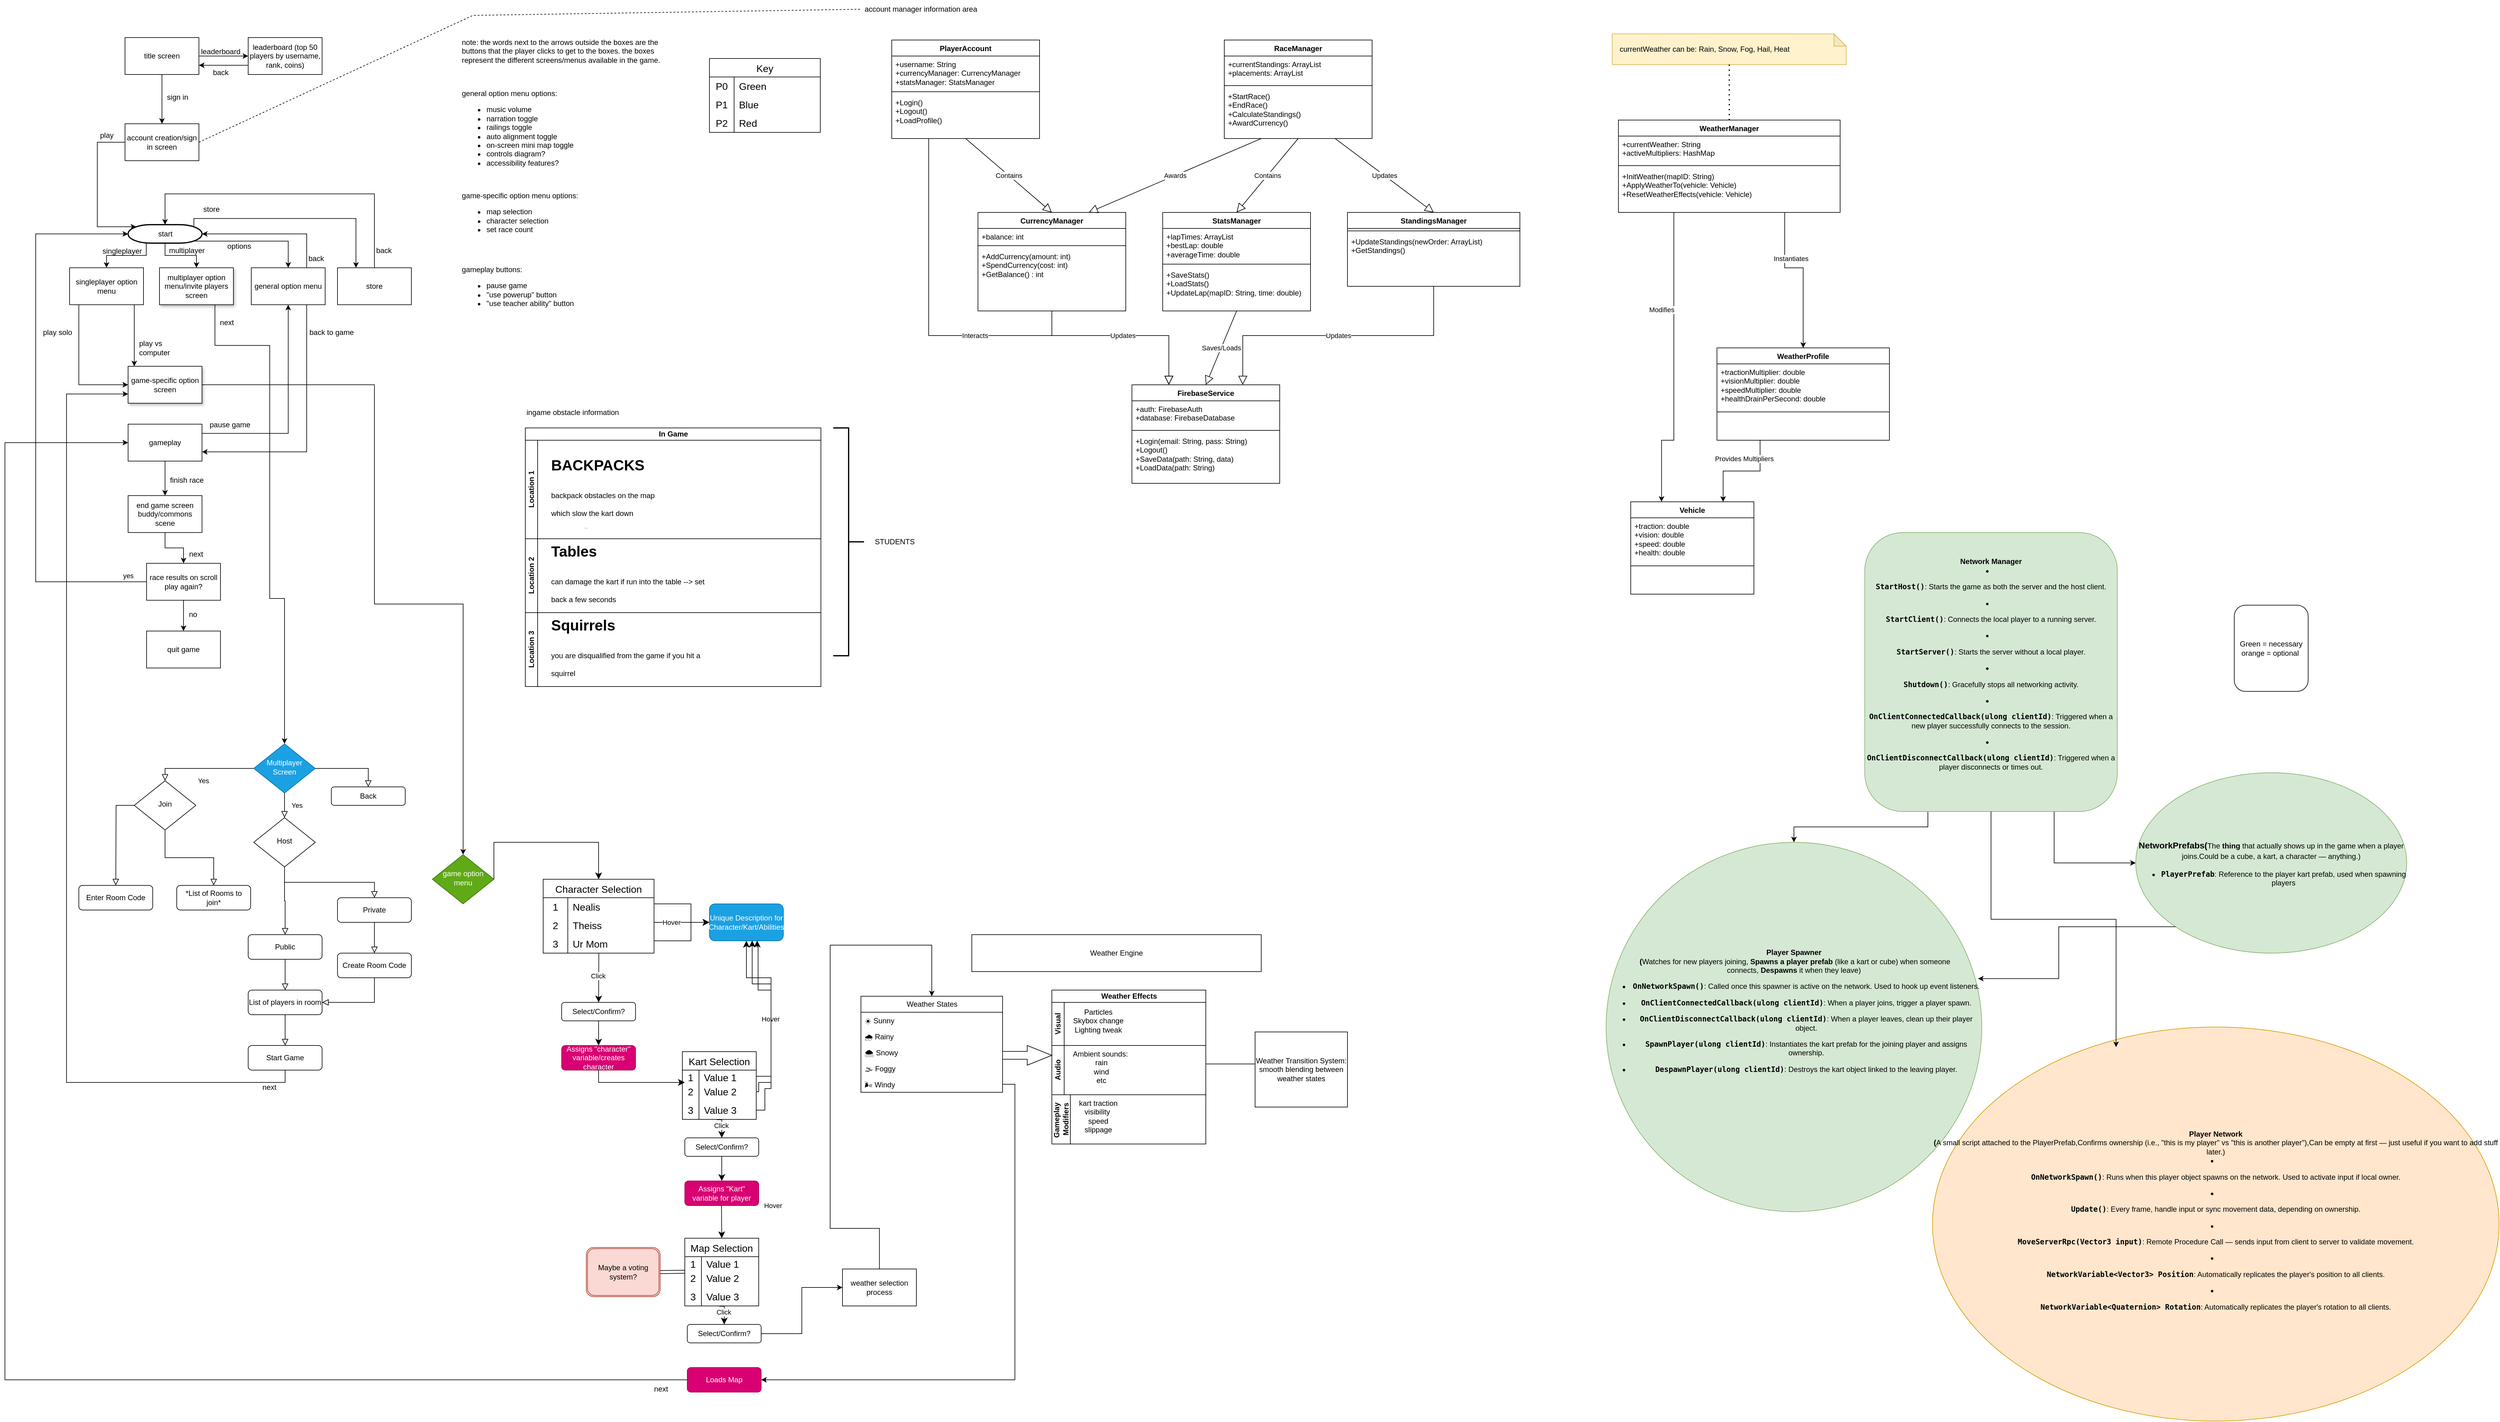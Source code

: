 <?xml version="1.0" encoding="UTF-8"?>
<mxfile version="26.2.15">
  <diagram name="Page-1" id="vsyR0sQd1lQsANW_86_q">
    <mxGraphModel dx="1396" dy="861" grid="1" gridSize="10" guides="1" tooltips="1" connect="1" arrows="1" fold="1" page="1" pageScale="1" pageWidth="850" pageHeight="1100" math="0" shadow="0">
      <root>
        <mxCell id="0" />
        <mxCell id="1" parent="0" />
        <mxCell id="LeGc9Frrw5g8Nja1Y6hc-1" style="edgeStyle=orthogonalEdgeStyle;rounded=0;orthogonalLoop=1;jettySize=auto;html=1;exitX=0.246;exitY=1.017;exitDx=0;exitDy=0;exitPerimeter=0;entryX=0.5;entryY=0;entryDx=0;entryDy=0;" edge="1" parent="1" source="LeGc9Frrw5g8Nja1Y6hc-5" target="LeGc9Frrw5g8Nja1Y6hc-9">
          <mxGeometry relative="1" as="geometry" />
        </mxCell>
        <mxCell id="LeGc9Frrw5g8Nja1Y6hc-2" style="edgeStyle=orthogonalEdgeStyle;rounded=0;orthogonalLoop=1;jettySize=auto;html=1;exitX=0.5;exitY=1;exitDx=0;exitDy=0;exitPerimeter=0;entryX=0.5;entryY=0;entryDx=0;entryDy=0;" edge="1" parent="1" source="LeGc9Frrw5g8Nja1Y6hc-5" target="LeGc9Frrw5g8Nja1Y6hc-11">
          <mxGeometry relative="1" as="geometry" />
        </mxCell>
        <mxCell id="LeGc9Frrw5g8Nja1Y6hc-3" style="edgeStyle=orthogonalEdgeStyle;rounded=0;orthogonalLoop=1;jettySize=auto;html=1;exitX=0.89;exitY=0.89;exitDx=0;exitDy=0;exitPerimeter=0;entryX=0.5;entryY=0;entryDx=0;entryDy=0;" edge="1" parent="1" source="LeGc9Frrw5g8Nja1Y6hc-5" target="LeGc9Frrw5g8Nja1Y6hc-13">
          <mxGeometry relative="1" as="geometry" />
        </mxCell>
        <mxCell id="LeGc9Frrw5g8Nja1Y6hc-4" style="edgeStyle=orthogonalEdgeStyle;rounded=0;orthogonalLoop=1;jettySize=auto;html=1;exitX=0.89;exitY=0.11;exitDx=0;exitDy=0;exitPerimeter=0;entryX=0.25;entryY=0;entryDx=0;entryDy=0;" edge="1" parent="1" source="LeGc9Frrw5g8Nja1Y6hc-5" target="LeGc9Frrw5g8Nja1Y6hc-41">
          <mxGeometry relative="1" as="geometry">
            <Array as="points">
              <mxPoint x="367" y="379.89" />
              <mxPoint x="630" y="379.89" />
            </Array>
          </mxGeometry>
        </mxCell>
        <mxCell id="LeGc9Frrw5g8Nja1Y6hc-5" value="start" style="shape=mxgraph.flowchart.terminator;strokeWidth=2;gradientColor=none;gradientDirection=north;fontStyle=0;html=1;fillColor=light-dark(#FFFFFF,#009900);" vertex="1" parent="1">
          <mxGeometry x="260" y="389.89" width="120" height="30" as="geometry" />
        </mxCell>
        <mxCell id="LeGc9Frrw5g8Nja1Y6hc-6" value="note: the words next to the arrows outside the boxes are the&lt;div&gt;buttons that the player clicks to get to the boxes. the boxes&lt;/div&gt;&lt;div&gt;represent the different screens/menus available in the game.&lt;/div&gt;" style="text;fontStyle=0;html=1;strokeColor=none;gradientColor=none;fillColor=none;strokeWidth=2;" vertex="1" parent="1">
          <mxGeometry x="800" y="80" width="330" height="56" as="geometry" />
        </mxCell>
        <mxCell id="LeGc9Frrw5g8Nja1Y6hc-7" value="" style="edgeStyle=orthogonalEdgeStyle;rounded=0;orthogonalLoop=1;jettySize=auto;html=1;" edge="1" parent="1" source="LeGc9Frrw5g8Nja1Y6hc-9" target="LeGc9Frrw5g8Nja1Y6hc-15">
          <mxGeometry relative="1" as="geometry">
            <Array as="points">
              <mxPoint x="180" y="569.89" />
              <mxPoint x="180" y="569.89" />
            </Array>
          </mxGeometry>
        </mxCell>
        <mxCell id="LeGc9Frrw5g8Nja1Y6hc-8" value="" style="edgeStyle=orthogonalEdgeStyle;rounded=0;orthogonalLoop=1;jettySize=auto;html=1;" edge="1" parent="1" source="LeGc9Frrw5g8Nja1Y6hc-9" target="LeGc9Frrw5g8Nja1Y6hc-15">
          <mxGeometry relative="1" as="geometry">
            <Array as="points">
              <mxPoint x="270" y="579.89" />
              <mxPoint x="270" y="579.89" />
            </Array>
          </mxGeometry>
        </mxCell>
        <mxCell id="LeGc9Frrw5g8Nja1Y6hc-9" value="singleplayer option menu" style="rounded=0;whiteSpace=wrap;html=1;fillColor=light-dark(#FFFFFF,#006600);" vertex="1" parent="1">
          <mxGeometry x="165" y="459.89" width="120" height="60" as="geometry" />
        </mxCell>
        <mxCell id="LeGc9Frrw5g8Nja1Y6hc-10" style="edgeStyle=orthogonalEdgeStyle;rounded=0;orthogonalLoop=1;jettySize=auto;html=1;exitX=0.75;exitY=1;exitDx=0;exitDy=0;entryX=0.5;entryY=0;entryDx=0;entryDy=0;" edge="1" parent="1" source="LeGc9Frrw5g8Nja1Y6hc-11" target="LeGc9Frrw5g8Nja1Y6hc-47">
          <mxGeometry relative="1" as="geometry">
            <Array as="points">
              <mxPoint x="401" y="586" />
              <mxPoint x="490" y="586" />
              <mxPoint x="490" y="997" />
              <mxPoint x="514" y="997" />
            </Array>
          </mxGeometry>
        </mxCell>
        <mxCell id="LeGc9Frrw5g8Nja1Y6hc-11" value="multiplayer option menu/invite players screen" style="rounded=0;whiteSpace=wrap;html=1;fillColor=light-dark(#FFFFFF,#3333FF);shadow=1;" vertex="1" parent="1">
          <mxGeometry x="311" y="459.89" width="120" height="60" as="geometry" />
        </mxCell>
        <mxCell id="LeGc9Frrw5g8Nja1Y6hc-12" style="edgeStyle=orthogonalEdgeStyle;rounded=0;orthogonalLoop=1;jettySize=auto;html=1;exitX=0.75;exitY=1;exitDx=0;exitDy=0;entryX=1;entryY=0.75;entryDx=0;entryDy=0;" edge="1" parent="1" source="LeGc9Frrw5g8Nja1Y6hc-13" target="LeGc9Frrw5g8Nja1Y6hc-21">
          <mxGeometry relative="1" as="geometry" />
        </mxCell>
        <mxCell id="LeGc9Frrw5g8Nja1Y6hc-13" value="general option menu" style="rounded=0;whiteSpace=wrap;html=1;fillColor=light-dark(#FFFFFF,#3333FF);" vertex="1" parent="1">
          <mxGeometry x="460" y="459.89" width="120" height="60" as="geometry" />
        </mxCell>
        <mxCell id="LeGc9Frrw5g8Nja1Y6hc-14" style="edgeStyle=orthogonalEdgeStyle;rounded=0;orthogonalLoop=1;jettySize=auto;html=1;exitX=1;exitY=0.5;exitDx=0;exitDy=0;entryX=0.5;entryY=0;entryDx=0;entryDy=0;" edge="1" parent="1" source="LeGc9Frrw5g8Nja1Y6hc-15" target="LeGc9Frrw5g8Nja1Y6hc-45">
          <mxGeometry relative="1" as="geometry">
            <Array as="points">
              <mxPoint x="660" y="650" />
              <mxPoint x="660" y="1006" />
              <mxPoint x="804" y="1006" />
            </Array>
          </mxGeometry>
        </mxCell>
        <mxCell id="LeGc9Frrw5g8Nja1Y6hc-15" value="game-specific option screen" style="whiteSpace=wrap;html=1;rounded=0;fillColor=light-dark(#FFFFFF,#006600);shadow=1;" vertex="1" parent="1">
          <mxGeometry x="260" y="619.89" width="120" height="60" as="geometry" />
        </mxCell>
        <mxCell id="LeGc9Frrw5g8Nja1Y6hc-16" value="play solo" style="text;html=1;align=center;verticalAlign=middle;resizable=0;points=[];autosize=1;strokeColor=none;fillColor=none;" vertex="1" parent="1">
          <mxGeometry x="110" y="549.89" width="70" height="30" as="geometry" />
        </mxCell>
        <mxCell id="LeGc9Frrw5g8Nja1Y6hc-17" value="play vs&lt;div&gt;computer&lt;/div&gt;" style="text;html=1;align=left;verticalAlign=middle;resizable=0;points=[];autosize=1;strokeColor=none;fillColor=none;" vertex="1" parent="1">
          <mxGeometry x="276" y="569.89" width="70" height="40" as="geometry" />
        </mxCell>
        <mxCell id="LeGc9Frrw5g8Nja1Y6hc-18" style="edgeStyle=orthogonalEdgeStyle;rounded=0;orthogonalLoop=1;jettySize=auto;html=1;exitX=0.75;exitY=0;exitDx=0;exitDy=0;entryX=1;entryY=0.5;entryDx=0;entryDy=0;entryPerimeter=0;" edge="1" parent="1" source="LeGc9Frrw5g8Nja1Y6hc-13" target="LeGc9Frrw5g8Nja1Y6hc-5">
          <mxGeometry relative="1" as="geometry" />
        </mxCell>
        <mxCell id="LeGc9Frrw5g8Nja1Y6hc-19" style="edgeStyle=orthogonalEdgeStyle;rounded=0;orthogonalLoop=1;jettySize=auto;html=1;exitX=1;exitY=0.25;exitDx=0;exitDy=0;entryX=0.5;entryY=1;entryDx=0;entryDy=0;" edge="1" parent="1" source="LeGc9Frrw5g8Nja1Y6hc-21" target="LeGc9Frrw5g8Nja1Y6hc-13">
          <mxGeometry relative="1" as="geometry" />
        </mxCell>
        <mxCell id="LeGc9Frrw5g8Nja1Y6hc-20" value="" style="edgeStyle=orthogonalEdgeStyle;rounded=0;orthogonalLoop=1;jettySize=auto;html=1;" edge="1" parent="1" source="LeGc9Frrw5g8Nja1Y6hc-21" target="LeGc9Frrw5g8Nja1Y6hc-27">
          <mxGeometry relative="1" as="geometry" />
        </mxCell>
        <mxCell id="LeGc9Frrw5g8Nja1Y6hc-21" value="gameplay" style="whiteSpace=wrap;html=1;rounded=0;fillColor=light-dark(#FFFFFF,#006600);" vertex="1" parent="1">
          <mxGeometry x="260" y="713.89" width="120" height="60" as="geometry" />
        </mxCell>
        <mxCell id="LeGc9Frrw5g8Nja1Y6hc-22" value="back to game" style="text;html=1;align=center;verticalAlign=middle;resizable=0;points=[];autosize=1;strokeColor=none;fillColor=none;" vertex="1" parent="1">
          <mxGeometry x="540" y="549.89" width="100" height="30" as="geometry" />
        </mxCell>
        <mxCell id="LeGc9Frrw5g8Nja1Y6hc-23" value="singleplayer" style="text;html=1;align=center;verticalAlign=middle;resizable=0;points=[];autosize=1;strokeColor=none;fillColor=none;" vertex="1" parent="1">
          <mxGeometry x="205" y="417.89" width="90" height="30" as="geometry" />
        </mxCell>
        <mxCell id="LeGc9Frrw5g8Nja1Y6hc-24" value="multiplayer" style="text;html=1;align=center;verticalAlign=middle;resizable=0;points=[];autosize=1;strokeColor=none;fillColor=none;" vertex="1" parent="1">
          <mxGeometry x="315" y="416.89" width="80" height="30" as="geometry" />
        </mxCell>
        <mxCell id="LeGc9Frrw5g8Nja1Y6hc-25" value="options" style="text;html=1;align=center;verticalAlign=middle;resizable=0;points=[];autosize=1;strokeColor=none;fillColor=none;" vertex="1" parent="1">
          <mxGeometry x="410" y="409.89" width="60" height="30" as="geometry" />
        </mxCell>
        <mxCell id="LeGc9Frrw5g8Nja1Y6hc-26" value="" style="edgeStyle=orthogonalEdgeStyle;rounded=0;orthogonalLoop=1;jettySize=auto;html=1;" edge="1" parent="1" source="LeGc9Frrw5g8Nja1Y6hc-27" target="LeGc9Frrw5g8Nja1Y6hc-30">
          <mxGeometry relative="1" as="geometry" />
        </mxCell>
        <mxCell id="LeGc9Frrw5g8Nja1Y6hc-27" value="end game screen&lt;div&gt;buddy/commons scene&lt;/div&gt;" style="rounded=0;whiteSpace=wrap;html=1;fillColor=light-dark(#FFFFFF,#3333FF);" vertex="1" parent="1">
          <mxGeometry x="260" y="829.89" width="120" height="60" as="geometry" />
        </mxCell>
        <mxCell id="LeGc9Frrw5g8Nja1Y6hc-28" value="finish race" style="text;html=1;align=center;verticalAlign=middle;resizable=0;points=[];autosize=1;strokeColor=none;fillColor=none;" vertex="1" parent="1">
          <mxGeometry x="315" y="789.89" width="80" height="30" as="geometry" />
        </mxCell>
        <mxCell id="LeGc9Frrw5g8Nja1Y6hc-29" value="" style="edgeStyle=orthogonalEdgeStyle;rounded=0;orthogonalLoop=1;jettySize=auto;html=1;" edge="1" parent="1" source="LeGc9Frrw5g8Nja1Y6hc-30" target="LeGc9Frrw5g8Nja1Y6hc-33">
          <mxGeometry relative="1" as="geometry" />
        </mxCell>
        <mxCell id="LeGc9Frrw5g8Nja1Y6hc-30" value="race results on scroll&lt;div&gt;play again?&lt;/div&gt;" style="whiteSpace=wrap;html=1;rounded=0;fillColor=light-dark(#FFFFFF,#3333FF);" vertex="1" parent="1">
          <mxGeometry x="290" y="939.89" width="120" height="60" as="geometry" />
        </mxCell>
        <mxCell id="LeGc9Frrw5g8Nja1Y6hc-31" value="next" style="text;html=1;align=center;verticalAlign=middle;resizable=0;points=[];autosize=1;strokeColor=none;fillColor=none;" vertex="1" parent="1">
          <mxGeometry x="345" y="909.89" width="50" height="30" as="geometry" />
        </mxCell>
        <mxCell id="LeGc9Frrw5g8Nja1Y6hc-32" value="pause game" style="text;html=1;align=center;verticalAlign=middle;resizable=0;points=[];autosize=1;strokeColor=none;fillColor=none;" vertex="1" parent="1">
          <mxGeometry x="380" y="699.89" width="90" height="30" as="geometry" />
        </mxCell>
        <mxCell id="LeGc9Frrw5g8Nja1Y6hc-33" value="quit game" style="whiteSpace=wrap;html=1;rounded=0;fillColor=light-dark(#FFFFFF,#006600);" vertex="1" parent="1">
          <mxGeometry x="290" y="1049.89" width="120" height="60" as="geometry" />
        </mxCell>
        <mxCell id="LeGc9Frrw5g8Nja1Y6hc-34" value="no" style="text;html=1;align=center;verticalAlign=middle;resizable=0;points=[];autosize=1;strokeColor=none;fillColor=none;" vertex="1" parent="1">
          <mxGeometry x="345" y="1007.89" width="40" height="30" as="geometry" />
        </mxCell>
        <mxCell id="LeGc9Frrw5g8Nja1Y6hc-35" style="edgeStyle=orthogonalEdgeStyle;rounded=0;orthogonalLoop=1;jettySize=auto;html=1;exitX=0;exitY=0.5;exitDx=0;exitDy=0;entryX=0;entryY=0.5;entryDx=0;entryDy=0;entryPerimeter=0;" edge="1" parent="1" source="LeGc9Frrw5g8Nja1Y6hc-30" target="LeGc9Frrw5g8Nja1Y6hc-5">
          <mxGeometry relative="1" as="geometry">
            <Array as="points">
              <mxPoint x="110" y="969.89" />
              <mxPoint x="110" y="404.89" />
            </Array>
          </mxGeometry>
        </mxCell>
        <mxCell id="LeGc9Frrw5g8Nja1Y6hc-36" value="yes" style="edgeLabel;html=1;align=center;verticalAlign=middle;resizable=0;points=[];" vertex="1" connectable="0" parent="LeGc9Frrw5g8Nja1Y6hc-35">
          <mxGeometry x="-0.913" y="-5" relative="1" as="geometry">
            <mxPoint x="9" y="-5" as="offset" />
          </mxGeometry>
        </mxCell>
        <mxCell id="LeGc9Frrw5g8Nja1Y6hc-37" value="general option menu options:&lt;div&gt;&lt;ul&gt;&lt;li&gt;music volume&lt;/li&gt;&lt;li&gt;narration toggle&lt;/li&gt;&lt;li&gt;railings toggle&lt;/li&gt;&lt;li&gt;auto alignment toggle&lt;/li&gt;&lt;li&gt;on-screen mini map toggle&lt;/li&gt;&lt;li&gt;controls diagram?&lt;/li&gt;&lt;li&gt;accessibility features?&lt;/li&gt;&lt;/ul&gt;&lt;/div&gt;" style="text;html=1;align=left;verticalAlign=middle;resizable=0;points=[];autosize=1;strokeColor=none;fillColor=none;" vertex="1" parent="1">
          <mxGeometry x="800" y="164" width="200" height="150" as="geometry" />
        </mxCell>
        <mxCell id="LeGc9Frrw5g8Nja1Y6hc-38" value="gameplay buttons:&lt;div&gt;&lt;ul&gt;&lt;li&gt;pause game&lt;/li&gt;&lt;li&gt;&quot;use powerup&quot; button&lt;/li&gt;&lt;li&gt;&quot;use teacher ability&quot; button&lt;/li&gt;&lt;/ul&gt;&lt;/div&gt;" style="text;html=1;align=left;verticalAlign=middle;resizable=0;points=[];autosize=1;strokeColor=none;fillColor=none;" vertex="1" parent="1">
          <mxGeometry x="800" y="446" width="210" height="100" as="geometry" />
        </mxCell>
        <mxCell id="LeGc9Frrw5g8Nja1Y6hc-39" value="game-specific option menu options:&lt;div&gt;&lt;ul&gt;&lt;li&gt;map selection&lt;/li&gt;&lt;li&gt;character selection&lt;/li&gt;&lt;li&gt;set race count&lt;/li&gt;&lt;/ul&gt;&lt;/div&gt;" style="text;html=1;align=left;verticalAlign=middle;resizable=0;points=[];autosize=1;strokeColor=none;fillColor=none;" vertex="1" parent="1">
          <mxGeometry x="800" y="326" width="210" height="100" as="geometry" />
        </mxCell>
        <mxCell id="LeGc9Frrw5g8Nja1Y6hc-40" value="back" style="text;html=1;align=center;verticalAlign=middle;resizable=0;points=[];autosize=1;strokeColor=none;fillColor=none;" vertex="1" parent="1">
          <mxGeometry x="540" y="429.89" width="50" height="30" as="geometry" />
        </mxCell>
        <mxCell id="LeGc9Frrw5g8Nja1Y6hc-41" value="store" style="whiteSpace=wrap;html=1;rounded=0;fillColor=light-dark(#FFFFFF,#FF6666);" vertex="1" parent="1">
          <mxGeometry x="600" y="459.89" width="120" height="60" as="geometry" />
        </mxCell>
        <mxCell id="LeGc9Frrw5g8Nja1Y6hc-42" style="edgeStyle=orthogonalEdgeStyle;rounded=0;orthogonalLoop=1;jettySize=auto;html=1;exitX=0.5;exitY=0;exitDx=0;exitDy=0;entryX=0.5;entryY=0;entryDx=0;entryDy=0;entryPerimeter=0;" edge="1" parent="1" source="LeGc9Frrw5g8Nja1Y6hc-41" target="LeGc9Frrw5g8Nja1Y6hc-5">
          <mxGeometry relative="1" as="geometry">
            <Array as="points">
              <mxPoint x="660" y="339.89" />
              <mxPoint x="320" y="339.89" />
            </Array>
          </mxGeometry>
        </mxCell>
        <mxCell id="LeGc9Frrw5g8Nja1Y6hc-43" value="store" style="text;html=1;align=center;verticalAlign=middle;resizable=0;points=[];autosize=1;strokeColor=none;fillColor=none;" vertex="1" parent="1">
          <mxGeometry x="370" y="349.89" width="50" height="30" as="geometry" />
        </mxCell>
        <mxCell id="LeGc9Frrw5g8Nja1Y6hc-44" value="back" style="text;html=1;align=center;verticalAlign=middle;resizable=0;points=[];autosize=1;strokeColor=none;fillColor=none;" vertex="1" parent="1">
          <mxGeometry x="650" y="416.89" width="50" height="30" as="geometry" />
        </mxCell>
        <mxCell id="LeGc9Frrw5g8Nja1Y6hc-45" value="game option menu" style="rhombus;whiteSpace=wrap;html=1;shadow=0;fontFamily=Helvetica;fontSize=12;align=center;strokeWidth=1;spacing=6;spacingTop=-4;fillColor=#60a917;fontColor=#ffffff;strokeColor=#2D7600;" vertex="1" parent="1">
          <mxGeometry x="754" y="1413" width="100" height="80" as="geometry" />
        </mxCell>
        <mxCell id="LeGc9Frrw5g8Nja1Y6hc-46" value="Yes" style="rounded=0;html=1;jettySize=auto;orthogonalLoop=1;fontSize=11;endArrow=block;endFill=0;endSize=8;strokeWidth=1;shadow=0;labelBackgroundColor=none;edgeStyle=orthogonalEdgeStyle;" edge="1" parent="1" source="LeGc9Frrw5g8Nja1Y6hc-47" target="LeGc9Frrw5g8Nja1Y6hc-49">
          <mxGeometry y="20" relative="1" as="geometry">
            <mxPoint as="offset" />
            <Array as="points">
              <mxPoint x="320" y="1273" />
            </Array>
          </mxGeometry>
        </mxCell>
        <mxCell id="LeGc9Frrw5g8Nja1Y6hc-47" value="Multiplayer Screen" style="rhombus;whiteSpace=wrap;html=1;shadow=0;fontFamily=Helvetica;fontSize=12;align=center;strokeWidth=1;spacing=6;spacingTop=-4;fillColor=#1ba1e2;fontColor=#ffffff;strokeColor=#006EAF;" vertex="1" parent="1">
          <mxGeometry x="464" y="1233" width="100" height="80" as="geometry" />
        </mxCell>
        <mxCell id="LeGc9Frrw5g8Nja1Y6hc-48" value="" style="edgeStyle=orthogonalEdgeStyle;rounded=0;html=1;jettySize=auto;orthogonalLoop=1;fontSize=11;endArrow=block;endFill=0;endSize=8;strokeWidth=1;shadow=0;labelBackgroundColor=none;" edge="1" parent="1" source="LeGc9Frrw5g8Nja1Y6hc-49">
          <mxGeometry y="10" relative="1" as="geometry">
            <mxPoint as="offset" />
            <mxPoint x="240" y="1463" as="targetPoint" />
          </mxGeometry>
        </mxCell>
        <mxCell id="LeGc9Frrw5g8Nja1Y6hc-49" value="Join" style="rhombus;whiteSpace=wrap;html=1;shadow=0;fontFamily=Helvetica;fontSize=12;align=center;strokeWidth=1;spacing=6;spacingTop=-4;fillColor=light-dark(#FFFFFF,#3333FF);" vertex="1" parent="1">
          <mxGeometry x="270" y="1293" width="100" height="80" as="geometry" />
        </mxCell>
        <mxCell id="LeGc9Frrw5g8Nja1Y6hc-50" value="Enter Room Code" style="rounded=1;whiteSpace=wrap;html=1;fontSize=12;glass=0;strokeWidth=1;shadow=0;fillColor=light-dark(#FFFFFF,#3333FF);" vertex="1" parent="1">
          <mxGeometry x="180" y="1463" width="120" height="40" as="geometry" />
        </mxCell>
        <mxCell id="LeGc9Frrw5g8Nja1Y6hc-51" value="" style="edgeStyle=orthogonalEdgeStyle;rounded=0;html=1;jettySize=auto;orthogonalLoop=1;fontSize=11;endArrow=block;endFill=0;endSize=8;strokeWidth=1;shadow=0;labelBackgroundColor=none;entryX=0.5;entryY=0;entryDx=0;entryDy=0;exitX=0.5;exitY=1;exitDx=0;exitDy=0;" edge="1" parent="1" source="LeGc9Frrw5g8Nja1Y6hc-52" target="LeGc9Frrw5g8Nja1Y6hc-54">
          <mxGeometry y="10" relative="1" as="geometry">
            <mxPoint as="offset" />
            <mxPoint x="514" y="1483" as="targetPoint" />
          </mxGeometry>
        </mxCell>
        <mxCell id="LeGc9Frrw5g8Nja1Y6hc-52" value="Host" style="rhombus;whiteSpace=wrap;html=1;shadow=0;fontFamily=Helvetica;fontSize=12;align=center;strokeWidth=1;spacing=6;spacingTop=-4;fillColor=light-dark(#FFFFFF,#3333FF);" vertex="1" parent="1">
          <mxGeometry x="464" y="1353" width="100" height="80" as="geometry" />
        </mxCell>
        <mxCell id="LeGc9Frrw5g8Nja1Y6hc-53" value="Yes" style="rounded=0;html=1;jettySize=auto;orthogonalLoop=1;fontSize=11;endArrow=block;endFill=0;endSize=8;strokeWidth=1;shadow=0;labelBackgroundColor=none;edgeStyle=orthogonalEdgeStyle;entryX=0.5;entryY=0;entryDx=0;entryDy=0;exitX=0.5;exitY=1;exitDx=0;exitDy=0;" edge="1" parent="1" source="LeGc9Frrw5g8Nja1Y6hc-47" target="LeGc9Frrw5g8Nja1Y6hc-52">
          <mxGeometry y="20" relative="1" as="geometry">
            <mxPoint as="offset" />
            <mxPoint x="474" y="1283" as="sourcePoint" />
            <mxPoint x="390" y="1363" as="targetPoint" />
          </mxGeometry>
        </mxCell>
        <mxCell id="LeGc9Frrw5g8Nja1Y6hc-54" value="Private" style="rounded=1;whiteSpace=wrap;html=1;fontSize=12;glass=0;strokeWidth=1;shadow=0;fillColor=light-dark(#FFFFFF,#3333FF);" vertex="1" parent="1">
          <mxGeometry x="600" y="1483" width="120" height="40" as="geometry" />
        </mxCell>
        <mxCell id="LeGc9Frrw5g8Nja1Y6hc-55" value="Public" style="rounded=1;whiteSpace=wrap;html=1;fontSize=12;glass=0;strokeWidth=1;shadow=0;fillColor=light-dark(#FFFFFF,#3333FF);" vertex="1" parent="1">
          <mxGeometry x="455" y="1543" width="120" height="40" as="geometry" />
        </mxCell>
        <mxCell id="LeGc9Frrw5g8Nja1Y6hc-56" value="" style="edgeStyle=orthogonalEdgeStyle;rounded=0;html=1;jettySize=auto;orthogonalLoop=1;fontSize=11;endArrow=block;endFill=0;endSize=8;strokeWidth=1;shadow=0;labelBackgroundColor=none;entryX=0.5;entryY=0;entryDx=0;entryDy=0;exitX=0.5;exitY=1;exitDx=0;exitDy=0;" edge="1" parent="1" source="LeGc9Frrw5g8Nja1Y6hc-52" target="LeGc9Frrw5g8Nja1Y6hc-55">
          <mxGeometry y="10" relative="1" as="geometry">
            <mxPoint as="offset" />
            <mxPoint x="620" y="1493" as="targetPoint" />
            <mxPoint x="524" y="1443" as="sourcePoint" />
          </mxGeometry>
        </mxCell>
        <mxCell id="LeGc9Frrw5g8Nja1Y6hc-57" value="*List of Rooms to join*" style="rounded=1;whiteSpace=wrap;html=1;fillColor=light-dark(#FFFFFF,#3333FF);" vertex="1" parent="1">
          <mxGeometry x="339" y="1463" width="120" height="40" as="geometry" />
        </mxCell>
        <mxCell id="LeGc9Frrw5g8Nja1Y6hc-58" value="" style="edgeStyle=orthogonalEdgeStyle;rounded=0;html=1;jettySize=auto;orthogonalLoop=1;fontSize=11;endArrow=block;endFill=0;endSize=8;strokeWidth=1;shadow=0;labelBackgroundColor=none;exitX=0.5;exitY=1;exitDx=0;exitDy=0;entryX=0.5;entryY=0;entryDx=0;entryDy=0;" edge="1" parent="1" source="LeGc9Frrw5g8Nja1Y6hc-49" target="LeGc9Frrw5g8Nja1Y6hc-57">
          <mxGeometry x="-0.004" y="10" relative="1" as="geometry">
            <mxPoint as="offset" />
            <mxPoint x="330" y="1383" as="sourcePoint" />
            <mxPoint x="220" y="1473" as="targetPoint" />
          </mxGeometry>
        </mxCell>
        <mxCell id="LeGc9Frrw5g8Nja1Y6hc-59" value="" style="edgeStyle=orthogonalEdgeStyle;rounded=0;html=1;jettySize=auto;orthogonalLoop=1;fontSize=11;endArrow=block;endFill=0;endSize=8;strokeWidth=1;shadow=0;labelBackgroundColor=none;exitX=0.5;exitY=1;exitDx=0;exitDy=0;entryX=0.5;entryY=0;entryDx=0;entryDy=0;" edge="1" parent="1" source="LeGc9Frrw5g8Nja1Y6hc-55" target="LeGc9Frrw5g8Nja1Y6hc-65">
          <mxGeometry y="10" relative="1" as="geometry">
            <mxPoint as="offset" />
            <mxPoint x="515" y="1633" as="targetPoint" />
            <mxPoint x="524" y="1443" as="sourcePoint" />
          </mxGeometry>
        </mxCell>
        <mxCell id="LeGc9Frrw5g8Nja1Y6hc-60" style="edgeStyle=orthogonalEdgeStyle;rounded=0;orthogonalLoop=1;jettySize=auto;html=1;exitX=0.5;exitY=1;exitDx=0;exitDy=0;entryX=0;entryY=0.75;entryDx=0;entryDy=0;" edge="1" parent="1" source="LeGc9Frrw5g8Nja1Y6hc-61" target="LeGc9Frrw5g8Nja1Y6hc-15">
          <mxGeometry relative="1" as="geometry">
            <Array as="points">
              <mxPoint x="515" y="1783" />
              <mxPoint x="160" y="1783" />
              <mxPoint x="160" y="665" />
            </Array>
          </mxGeometry>
        </mxCell>
        <mxCell id="LeGc9Frrw5g8Nja1Y6hc-61" value="Start Game" style="rounded=1;whiteSpace=wrap;html=1;" vertex="1" parent="1">
          <mxGeometry x="455" y="1723" width="120" height="40" as="geometry" />
        </mxCell>
        <mxCell id="LeGc9Frrw5g8Nja1Y6hc-62" value="" style="edgeStyle=orthogonalEdgeStyle;rounded=0;html=1;jettySize=auto;orthogonalLoop=1;fontSize=11;endArrow=block;endFill=0;endSize=8;strokeWidth=1;shadow=0;labelBackgroundColor=none;exitX=0.5;exitY=1;exitDx=0;exitDy=0;" edge="1" parent="1" source="LeGc9Frrw5g8Nja1Y6hc-54" target="LeGc9Frrw5g8Nja1Y6hc-63">
          <mxGeometry y="10" relative="1" as="geometry">
            <mxPoint as="offset" />
            <mxPoint x="720" y="1603" as="targetPoint" />
            <mxPoint x="720" y="1553" as="sourcePoint" />
          </mxGeometry>
        </mxCell>
        <mxCell id="LeGc9Frrw5g8Nja1Y6hc-63" value="Create Room Code" style="rounded=1;whiteSpace=wrap;html=1;fontSize=12;glass=0;strokeWidth=1;shadow=0;fillColor=light-dark(#FFFFFF,#3333FF);" vertex="1" parent="1">
          <mxGeometry x="600" y="1573" width="120" height="40" as="geometry" />
        </mxCell>
        <mxCell id="LeGc9Frrw5g8Nja1Y6hc-64" value="" style="edgeStyle=orthogonalEdgeStyle;rounded=0;html=1;jettySize=auto;orthogonalLoop=1;fontSize=11;endArrow=block;endFill=0;endSize=8;strokeWidth=1;shadow=0;labelBackgroundColor=none;exitX=0.5;exitY=1;exitDx=0;exitDy=0;entryX=1;entryY=0.5;entryDx=0;entryDy=0;" edge="1" parent="1" source="LeGc9Frrw5g8Nja1Y6hc-63" target="LeGc9Frrw5g8Nja1Y6hc-65">
          <mxGeometry y="10" relative="1" as="geometry">
            <mxPoint as="offset" />
            <mxPoint x="659.58" y="1673" as="targetPoint" />
            <mxPoint x="659.58" y="1623" as="sourcePoint" />
          </mxGeometry>
        </mxCell>
        <mxCell id="LeGc9Frrw5g8Nja1Y6hc-65" value="List of players in room" style="rounded=1;whiteSpace=wrap;html=1;fontSize=12;glass=0;strokeWidth=1;shadow=0;fillColor=light-dark(#FFFFFF,#3333FF);" vertex="1" parent="1">
          <mxGeometry x="455" y="1633" width="120" height="40" as="geometry" />
        </mxCell>
        <mxCell id="LeGc9Frrw5g8Nja1Y6hc-66" value="" style="edgeStyle=orthogonalEdgeStyle;rounded=0;html=1;jettySize=auto;orthogonalLoop=1;fontSize=11;endArrow=block;endFill=0;endSize=8;strokeWidth=1;shadow=0;labelBackgroundColor=none;entryX=0.5;entryY=0;entryDx=0;entryDy=0;exitX=0.5;exitY=1;exitDx=0;exitDy=0;" edge="1" parent="1" source="LeGc9Frrw5g8Nja1Y6hc-65" target="LeGc9Frrw5g8Nja1Y6hc-61">
          <mxGeometry y="10" relative="1" as="geometry">
            <mxPoint as="offset" />
            <mxPoint x="400.5" y="1703" as="targetPoint" />
            <mxPoint x="397.5" y="1683" as="sourcePoint" />
          </mxGeometry>
        </mxCell>
        <mxCell id="LeGc9Frrw5g8Nja1Y6hc-67" value="" style="rounded=0;html=1;jettySize=auto;orthogonalLoop=1;fontSize=11;endArrow=block;endFill=0;endSize=8;strokeWidth=1;shadow=0;labelBackgroundColor=none;edgeStyle=orthogonalEdgeStyle;exitX=1;exitY=0.5;exitDx=0;exitDy=0;" edge="1" parent="1" source="LeGc9Frrw5g8Nja1Y6hc-47">
          <mxGeometry relative="1" as="geometry">
            <mxPoint x="660" y="1283" as="sourcePoint" />
            <mxPoint x="650" y="1303" as="targetPoint" />
            <Array as="points">
              <mxPoint x="650" y="1273" />
            </Array>
          </mxGeometry>
        </mxCell>
        <mxCell id="LeGc9Frrw5g8Nja1Y6hc-68" value="Back" style="rounded=1;whiteSpace=wrap;html=1;fillColor=light-dark(#FFFFFF,#3333FF);" vertex="1" parent="1">
          <mxGeometry x="590" y="1303" width="120" height="30" as="geometry" />
        </mxCell>
        <mxCell id="LeGc9Frrw5g8Nja1Y6hc-69" value="Character Selection" style="shape=table;startSize=30;container=1;collapsible=0;childLayout=tableLayout;fixedRows=1;rowLines=0;fontStyle=0;strokeColor=default;fontSize=16;" vertex="1" parent="1">
          <mxGeometry x="934" y="1453" width="180" height="120" as="geometry" />
        </mxCell>
        <mxCell id="LeGc9Frrw5g8Nja1Y6hc-70" value="" style="shape=tableRow;horizontal=0;startSize=0;swimlaneHead=0;swimlaneBody=0;top=0;left=0;bottom=0;right=0;collapsible=0;dropTarget=0;fillColor=none;points=[[0,0.5],[1,0.5]];portConstraint=eastwest;strokeColor=inherit;fontSize=16;" vertex="1" parent="LeGc9Frrw5g8Nja1Y6hc-69">
          <mxGeometry y="30" width="180" height="30" as="geometry" />
        </mxCell>
        <mxCell id="LeGc9Frrw5g8Nja1Y6hc-71" value="1" style="shape=partialRectangle;html=1;whiteSpace=wrap;connectable=0;fillColor=none;top=0;left=0;bottom=0;right=0;overflow=hidden;pointerEvents=1;strokeColor=inherit;fontSize=16;" vertex="1" parent="LeGc9Frrw5g8Nja1Y6hc-70">
          <mxGeometry width="40" height="30" as="geometry">
            <mxRectangle width="40" height="30" as="alternateBounds" />
          </mxGeometry>
        </mxCell>
        <mxCell id="LeGc9Frrw5g8Nja1Y6hc-72" value="Nealis" style="shape=partialRectangle;html=1;whiteSpace=wrap;connectable=0;fillColor=none;top=0;left=0;bottom=0;right=0;align=left;spacingLeft=6;overflow=hidden;strokeColor=inherit;fontSize=16;" vertex="1" parent="LeGc9Frrw5g8Nja1Y6hc-70">
          <mxGeometry x="40" width="140" height="30" as="geometry">
            <mxRectangle width="140" height="30" as="alternateBounds" />
          </mxGeometry>
        </mxCell>
        <mxCell id="LeGc9Frrw5g8Nja1Y6hc-73" value="" style="shape=tableRow;horizontal=0;startSize=0;swimlaneHead=0;swimlaneBody=0;top=0;left=0;bottom=0;right=0;collapsible=0;dropTarget=0;fillColor=none;points=[[0,0.5],[1,0.5]];portConstraint=eastwest;strokeColor=inherit;fontSize=16;" vertex="1" parent="LeGc9Frrw5g8Nja1Y6hc-69">
          <mxGeometry y="60" width="180" height="30" as="geometry" />
        </mxCell>
        <mxCell id="LeGc9Frrw5g8Nja1Y6hc-74" value="2" style="shape=partialRectangle;html=1;whiteSpace=wrap;connectable=0;fillColor=none;top=0;left=0;bottom=0;right=0;overflow=hidden;strokeColor=inherit;fontSize=16;" vertex="1" parent="LeGc9Frrw5g8Nja1Y6hc-73">
          <mxGeometry width="40" height="30" as="geometry">
            <mxRectangle width="40" height="30" as="alternateBounds" />
          </mxGeometry>
        </mxCell>
        <mxCell id="LeGc9Frrw5g8Nja1Y6hc-75" value="Theiss" style="shape=partialRectangle;html=1;whiteSpace=wrap;connectable=0;fillColor=none;top=0;left=0;bottom=0;right=0;align=left;spacingLeft=6;overflow=hidden;strokeColor=inherit;fontSize=16;" vertex="1" parent="LeGc9Frrw5g8Nja1Y6hc-73">
          <mxGeometry x="40" width="140" height="30" as="geometry">
            <mxRectangle width="140" height="30" as="alternateBounds" />
          </mxGeometry>
        </mxCell>
        <mxCell id="LeGc9Frrw5g8Nja1Y6hc-76" value="" style="shape=tableRow;horizontal=0;startSize=0;swimlaneHead=0;swimlaneBody=0;top=0;left=0;bottom=0;right=0;collapsible=0;dropTarget=0;fillColor=none;points=[[0,0.5],[1,0.5]];portConstraint=eastwest;strokeColor=inherit;fontSize=16;" vertex="1" parent="LeGc9Frrw5g8Nja1Y6hc-69">
          <mxGeometry y="90" width="180" height="30" as="geometry" />
        </mxCell>
        <mxCell id="LeGc9Frrw5g8Nja1Y6hc-77" value="3" style="shape=partialRectangle;html=1;whiteSpace=wrap;connectable=0;fillColor=none;top=0;left=0;bottom=0;right=0;overflow=hidden;strokeColor=inherit;fontSize=16;" vertex="1" parent="LeGc9Frrw5g8Nja1Y6hc-76">
          <mxGeometry width="40" height="30" as="geometry">
            <mxRectangle width="40" height="30" as="alternateBounds" />
          </mxGeometry>
        </mxCell>
        <mxCell id="LeGc9Frrw5g8Nja1Y6hc-78" value="Ur Mom" style="shape=partialRectangle;html=1;whiteSpace=wrap;connectable=0;fillColor=none;top=0;left=0;bottom=0;right=0;align=left;spacingLeft=6;overflow=hidden;strokeColor=inherit;fontSize=16;" vertex="1" parent="LeGc9Frrw5g8Nja1Y6hc-76">
          <mxGeometry x="40" width="140" height="30" as="geometry">
            <mxRectangle width="140" height="30" as="alternateBounds" />
          </mxGeometry>
        </mxCell>
        <mxCell id="LeGc9Frrw5g8Nja1Y6hc-79" value="" style="edgeStyle=elbowEdgeStyle;elbow=horizontal;endArrow=classic;html=1;curved=0;rounded=0;endSize=8;startSize=8;exitX=1;exitY=0.5;exitDx=0;exitDy=0;entryX=0.5;entryY=0;entryDx=0;entryDy=0;" edge="1" parent="1" source="LeGc9Frrw5g8Nja1Y6hc-45" target="LeGc9Frrw5g8Nja1Y6hc-69">
          <mxGeometry width="50" height="50" relative="1" as="geometry">
            <mxPoint x="1064" y="1423" as="sourcePoint" />
            <mxPoint x="1114" y="1373" as="targetPoint" />
            <Array as="points">
              <mxPoint x="924" y="1393" />
            </Array>
          </mxGeometry>
        </mxCell>
        <mxCell id="LeGc9Frrw5g8Nja1Y6hc-80" value="" style="edgeStyle=segmentEdgeStyle;endArrow=classic;html=1;curved=0;rounded=0;endSize=8;startSize=8;exitX=0.502;exitY=1.018;exitDx=0;exitDy=0;exitPerimeter=0;" edge="1" parent="1" source="LeGc9Frrw5g8Nja1Y6hc-76">
          <mxGeometry width="50" height="50" relative="1" as="geometry">
            <mxPoint x="1064" y="1633" as="sourcePoint" />
            <mxPoint x="1024" y="1653" as="targetPoint" />
          </mxGeometry>
        </mxCell>
        <mxCell id="LeGc9Frrw5g8Nja1Y6hc-81" value="Click" style="edgeLabel;html=1;align=center;verticalAlign=middle;resizable=0;points=[];" vertex="1" connectable="0" parent="LeGc9Frrw5g8Nja1Y6hc-80">
          <mxGeometry x="-0.085" y="-1" relative="1" as="geometry">
            <mxPoint as="offset" />
          </mxGeometry>
        </mxCell>
        <mxCell id="LeGc9Frrw5g8Nja1Y6hc-82" value="" style="edgeStyle=segmentEdgeStyle;endArrow=classic;html=1;curved=0;rounded=0;endSize=8;startSize=8;entryX=0;entryY=0.5;entryDx=0;entryDy=0;" edge="1" parent="1" target="LeGc9Frrw5g8Nja1Y6hc-86">
          <mxGeometry width="50" height="50" relative="1" as="geometry">
            <mxPoint x="1114" y="1493" as="sourcePoint" />
            <mxPoint x="1194" y="1493" as="targetPoint" />
            <Array as="points">
              <mxPoint x="1174" y="1493" />
              <mxPoint x="1174" y="1523" />
            </Array>
          </mxGeometry>
        </mxCell>
        <mxCell id="LeGc9Frrw5g8Nja1Y6hc-83" value="" style="edgeStyle=segmentEdgeStyle;endArrow=classic;html=1;curved=0;rounded=0;endSize=8;startSize=8;entryX=0;entryY=0.5;entryDx=0;entryDy=0;" edge="1" parent="1" target="LeGc9Frrw5g8Nja1Y6hc-86">
          <mxGeometry width="50" height="50" relative="1" as="geometry">
            <mxPoint x="1114" y="1523" as="sourcePoint" />
            <mxPoint x="1194" y="1523" as="targetPoint" />
            <Array as="points" />
          </mxGeometry>
        </mxCell>
        <mxCell id="LeGc9Frrw5g8Nja1Y6hc-84" value="Hover" style="edgeLabel;html=1;align=center;verticalAlign=middle;resizable=0;points=[];" vertex="1" connectable="0" parent="LeGc9Frrw5g8Nja1Y6hc-83">
          <mxGeometry x="-0.388" relative="1" as="geometry">
            <mxPoint as="offset" />
          </mxGeometry>
        </mxCell>
        <mxCell id="LeGc9Frrw5g8Nja1Y6hc-85" value="" style="edgeStyle=segmentEdgeStyle;endArrow=classic;html=1;curved=0;rounded=0;endSize=8;startSize=8;entryX=0;entryY=0.5;entryDx=0;entryDy=0;" edge="1" parent="1" target="LeGc9Frrw5g8Nja1Y6hc-86">
          <mxGeometry width="50" height="50" relative="1" as="geometry">
            <mxPoint x="1114" y="1553" as="sourcePoint" />
            <mxPoint x="1194" y="1553" as="targetPoint" />
            <Array as="points">
              <mxPoint x="1174" y="1553" />
              <mxPoint x="1174" y="1523" />
            </Array>
          </mxGeometry>
        </mxCell>
        <mxCell id="LeGc9Frrw5g8Nja1Y6hc-86" value="Unique Description for Character/Kart/Abilities" style="rounded=1;whiteSpace=wrap;html=1;fillColor=#1ba1e2;fontColor=#ffffff;strokeColor=#006EAF;" vertex="1" parent="1">
          <mxGeometry x="1204" y="1493" width="120" height="60" as="geometry" />
        </mxCell>
        <mxCell id="LeGc9Frrw5g8Nja1Y6hc-87" value="Select/Confirm?" style="rounded=1;whiteSpace=wrap;html=1;" vertex="1" parent="1">
          <mxGeometry x="964" y="1653" width="120" height="30" as="geometry" />
        </mxCell>
        <mxCell id="LeGc9Frrw5g8Nja1Y6hc-88" value="" style="edgeStyle=segmentEdgeStyle;endArrow=classic;html=1;curved=0;rounded=0;endSize=8;startSize=8;exitX=0.5;exitY=1;exitDx=0;exitDy=0;" edge="1" parent="1" source="LeGc9Frrw5g8Nja1Y6hc-87">
          <mxGeometry width="50" height="50" relative="1" as="geometry">
            <mxPoint x="1024" y="1753" as="sourcePoint" />
            <mxPoint x="1024" y="1723" as="targetPoint" />
          </mxGeometry>
        </mxCell>
        <mxCell id="LeGc9Frrw5g8Nja1Y6hc-89" value="Assigns &quot;character&quot; variable/creates character" style="rounded=1;whiteSpace=wrap;html=1;fillColor=light-dark(#D80073,#009900);fontColor=#ffffff;strokeColor=#A50040;" vertex="1" parent="1">
          <mxGeometry x="964" y="1723" width="120" height="40" as="geometry" />
        </mxCell>
        <mxCell id="LeGc9Frrw5g8Nja1Y6hc-90" value="" style="edgeStyle=segmentEdgeStyle;endArrow=classic;html=1;curved=0;rounded=0;endSize=8;startSize=8;exitX=0.5;exitY=1;exitDx=0;exitDy=0;" edge="1" parent="1" source="LeGc9Frrw5g8Nja1Y6hc-89">
          <mxGeometry width="50" height="50" relative="1" as="geometry">
            <mxPoint x="1114" y="1803" as="sourcePoint" />
            <mxPoint x="1164" y="1783" as="targetPoint" />
            <Array as="points">
              <mxPoint x="1024" y="1783" />
              <mxPoint x="1164" y="1783" />
            </Array>
          </mxGeometry>
        </mxCell>
        <mxCell id="LeGc9Frrw5g8Nja1Y6hc-91" value="Kart Selection" style="shape=table;startSize=30;container=1;collapsible=0;childLayout=tableLayout;fixedRows=1;rowLines=0;fontStyle=0;strokeColor=default;fontSize=16;" vertex="1" parent="1">
          <mxGeometry x="1160" y="1733" width="120" height="110" as="geometry" />
        </mxCell>
        <mxCell id="LeGc9Frrw5g8Nja1Y6hc-92" value="" style="shape=tableRow;horizontal=0;startSize=0;swimlaneHead=0;swimlaneBody=0;top=0;left=0;bottom=0;right=0;collapsible=0;dropTarget=0;fillColor=none;points=[[0,0.5],[1,0.5]];portConstraint=eastwest;strokeColor=inherit;fontSize=16;" vertex="1" parent="LeGc9Frrw5g8Nja1Y6hc-91">
          <mxGeometry y="30" width="120" height="20" as="geometry" />
        </mxCell>
        <mxCell id="LeGc9Frrw5g8Nja1Y6hc-93" value="1" style="shape=partialRectangle;html=1;whiteSpace=wrap;connectable=0;fillColor=none;top=0;left=0;bottom=0;right=0;overflow=hidden;pointerEvents=1;strokeColor=inherit;fontSize=16;" vertex="1" parent="LeGc9Frrw5g8Nja1Y6hc-92">
          <mxGeometry width="27" height="20" as="geometry">
            <mxRectangle width="27" height="20" as="alternateBounds" />
          </mxGeometry>
        </mxCell>
        <mxCell id="LeGc9Frrw5g8Nja1Y6hc-94" value="Value 1" style="shape=partialRectangle;html=1;whiteSpace=wrap;connectable=0;fillColor=none;top=0;left=0;bottom=0;right=0;align=left;spacingLeft=6;overflow=hidden;strokeColor=inherit;fontSize=16;" vertex="1" parent="LeGc9Frrw5g8Nja1Y6hc-92">
          <mxGeometry x="27" width="93" height="20" as="geometry">
            <mxRectangle width="93" height="20" as="alternateBounds" />
          </mxGeometry>
        </mxCell>
        <mxCell id="LeGc9Frrw5g8Nja1Y6hc-95" value="" style="shape=tableRow;horizontal=0;startSize=0;swimlaneHead=0;swimlaneBody=0;top=0;left=0;bottom=0;right=0;collapsible=0;dropTarget=0;fillColor=none;points=[[0,0.5],[1,0.5]];portConstraint=eastwest;strokeColor=inherit;fontSize=16;" vertex="1" parent="LeGc9Frrw5g8Nja1Y6hc-91">
          <mxGeometry y="50" width="120" height="30" as="geometry" />
        </mxCell>
        <mxCell id="LeGc9Frrw5g8Nja1Y6hc-96" value="2" style="shape=partialRectangle;html=1;whiteSpace=wrap;connectable=0;fillColor=none;top=0;left=0;bottom=0;right=0;overflow=hidden;strokeColor=inherit;fontSize=16;" vertex="1" parent="LeGc9Frrw5g8Nja1Y6hc-95">
          <mxGeometry width="27" height="30" as="geometry">
            <mxRectangle width="27" height="30" as="alternateBounds" />
          </mxGeometry>
        </mxCell>
        <mxCell id="LeGc9Frrw5g8Nja1Y6hc-97" value="Value 2" style="shape=partialRectangle;html=1;whiteSpace=wrap;connectable=0;fillColor=none;top=0;left=0;bottom=0;right=0;align=left;spacingLeft=6;overflow=hidden;strokeColor=inherit;fontSize=16;" vertex="1" parent="LeGc9Frrw5g8Nja1Y6hc-95">
          <mxGeometry x="27" width="93" height="30" as="geometry">
            <mxRectangle width="93" height="30" as="alternateBounds" />
          </mxGeometry>
        </mxCell>
        <mxCell id="LeGc9Frrw5g8Nja1Y6hc-98" value="" style="shape=tableRow;horizontal=0;startSize=0;swimlaneHead=0;swimlaneBody=0;top=0;left=0;bottom=0;right=0;collapsible=0;dropTarget=0;fillColor=none;points=[[0,0.5],[1,0.5]];portConstraint=eastwest;strokeColor=inherit;fontSize=16;" vertex="1" parent="LeGc9Frrw5g8Nja1Y6hc-91">
          <mxGeometry y="80" width="120" height="30" as="geometry" />
        </mxCell>
        <mxCell id="LeGc9Frrw5g8Nja1Y6hc-99" value="3" style="shape=partialRectangle;html=1;whiteSpace=wrap;connectable=0;fillColor=none;top=0;left=0;bottom=0;right=0;overflow=hidden;strokeColor=inherit;fontSize=16;" vertex="1" parent="LeGc9Frrw5g8Nja1Y6hc-98">
          <mxGeometry width="27" height="30" as="geometry">
            <mxRectangle width="27" height="30" as="alternateBounds" />
          </mxGeometry>
        </mxCell>
        <mxCell id="LeGc9Frrw5g8Nja1Y6hc-100" value="Value 3" style="shape=partialRectangle;html=1;whiteSpace=wrap;connectable=0;fillColor=none;top=0;left=0;bottom=0;right=0;align=left;spacingLeft=6;overflow=hidden;strokeColor=inherit;fontSize=16;" vertex="1" parent="LeGc9Frrw5g8Nja1Y6hc-98">
          <mxGeometry x="27" width="93" height="30" as="geometry">
            <mxRectangle width="93" height="30" as="alternateBounds" />
          </mxGeometry>
        </mxCell>
        <mxCell id="LeGc9Frrw5g8Nja1Y6hc-101" value="Key" style="shape=table;startSize=30;container=1;collapsible=0;childLayout=tableLayout;fixedRows=1;rowLines=0;fontStyle=0;strokeColor=default;fontSize=16;" vertex="1" parent="1">
          <mxGeometry x="1204" y="120" width="180" height="120" as="geometry" />
        </mxCell>
        <mxCell id="LeGc9Frrw5g8Nja1Y6hc-102" value="" style="shape=tableRow;horizontal=0;startSize=0;swimlaneHead=0;swimlaneBody=0;top=0;left=0;bottom=0;right=0;collapsible=0;dropTarget=0;fillColor=none;points=[[0,0.5],[1,0.5]];portConstraint=eastwest;strokeColor=inherit;fontSize=16;" vertex="1" parent="LeGc9Frrw5g8Nja1Y6hc-101">
          <mxGeometry y="30" width="180" height="30" as="geometry" />
        </mxCell>
        <mxCell id="LeGc9Frrw5g8Nja1Y6hc-103" value="P0" style="shape=partialRectangle;html=1;whiteSpace=wrap;connectable=0;fillColor=none;top=0;left=0;bottom=0;right=0;overflow=hidden;pointerEvents=1;strokeColor=inherit;fontSize=16;" vertex="1" parent="LeGc9Frrw5g8Nja1Y6hc-102">
          <mxGeometry width="40" height="30" as="geometry">
            <mxRectangle width="40" height="30" as="alternateBounds" />
          </mxGeometry>
        </mxCell>
        <mxCell id="LeGc9Frrw5g8Nja1Y6hc-104" value="Green" style="shape=partialRectangle;html=1;whiteSpace=wrap;connectable=0;fillColor=none;top=0;left=0;bottom=0;right=0;align=left;spacingLeft=6;overflow=hidden;strokeColor=inherit;fontSize=16;" vertex="1" parent="LeGc9Frrw5g8Nja1Y6hc-102">
          <mxGeometry x="40" width="140" height="30" as="geometry">
            <mxRectangle width="140" height="30" as="alternateBounds" />
          </mxGeometry>
        </mxCell>
        <mxCell id="LeGc9Frrw5g8Nja1Y6hc-105" value="" style="shape=tableRow;horizontal=0;startSize=0;swimlaneHead=0;swimlaneBody=0;top=0;left=0;bottom=0;right=0;collapsible=0;dropTarget=0;fillColor=none;points=[[0,0.5],[1,0.5]];portConstraint=eastwest;strokeColor=inherit;fontSize=16;" vertex="1" parent="LeGc9Frrw5g8Nja1Y6hc-101">
          <mxGeometry y="60" width="180" height="30" as="geometry" />
        </mxCell>
        <mxCell id="LeGc9Frrw5g8Nja1Y6hc-106" value="P1" style="shape=partialRectangle;html=1;whiteSpace=wrap;connectable=0;fillColor=none;top=0;left=0;bottom=0;right=0;overflow=hidden;strokeColor=inherit;fontSize=16;" vertex="1" parent="LeGc9Frrw5g8Nja1Y6hc-105">
          <mxGeometry width="40" height="30" as="geometry">
            <mxRectangle width="40" height="30" as="alternateBounds" />
          </mxGeometry>
        </mxCell>
        <mxCell id="LeGc9Frrw5g8Nja1Y6hc-107" value="Blue" style="shape=partialRectangle;html=1;whiteSpace=wrap;connectable=0;fillColor=none;top=0;left=0;bottom=0;right=0;align=left;spacingLeft=6;overflow=hidden;strokeColor=inherit;fontSize=16;" vertex="1" parent="LeGc9Frrw5g8Nja1Y6hc-105">
          <mxGeometry x="40" width="140" height="30" as="geometry">
            <mxRectangle width="140" height="30" as="alternateBounds" />
          </mxGeometry>
        </mxCell>
        <mxCell id="LeGc9Frrw5g8Nja1Y6hc-108" value="" style="shape=tableRow;horizontal=0;startSize=0;swimlaneHead=0;swimlaneBody=0;top=0;left=0;bottom=0;right=0;collapsible=0;dropTarget=0;fillColor=none;points=[[0,0.5],[1,0.5]];portConstraint=eastwest;strokeColor=inherit;fontSize=16;" vertex="1" parent="LeGc9Frrw5g8Nja1Y6hc-101">
          <mxGeometry y="90" width="180" height="30" as="geometry" />
        </mxCell>
        <mxCell id="LeGc9Frrw5g8Nja1Y6hc-109" value="P2" style="shape=partialRectangle;html=1;whiteSpace=wrap;connectable=0;fillColor=none;top=0;left=0;bottom=0;right=0;overflow=hidden;strokeColor=inherit;fontSize=16;" vertex="1" parent="LeGc9Frrw5g8Nja1Y6hc-108">
          <mxGeometry width="40" height="30" as="geometry">
            <mxRectangle width="40" height="30" as="alternateBounds" />
          </mxGeometry>
        </mxCell>
        <mxCell id="LeGc9Frrw5g8Nja1Y6hc-110" value="Red" style="shape=partialRectangle;html=1;whiteSpace=wrap;connectable=0;fillColor=none;top=0;left=0;bottom=0;right=0;align=left;spacingLeft=6;overflow=hidden;strokeColor=inherit;fontSize=16;" vertex="1" parent="LeGc9Frrw5g8Nja1Y6hc-108">
          <mxGeometry x="40" width="140" height="30" as="geometry">
            <mxRectangle width="140" height="30" as="alternateBounds" />
          </mxGeometry>
        </mxCell>
        <mxCell id="LeGc9Frrw5g8Nja1Y6hc-111" value="" style="edgeStyle=segmentEdgeStyle;endArrow=classic;html=1;curved=0;rounded=0;endSize=8;startSize=8;exitX=1;exitY=0.5;exitDx=0;exitDy=0;entryX=0.5;entryY=1;entryDx=0;entryDy=0;" edge="1" parent="1" source="LeGc9Frrw5g8Nja1Y6hc-92" target="LeGc9Frrw5g8Nja1Y6hc-86">
          <mxGeometry width="50" height="50" relative="1" as="geometry">
            <mxPoint x="1214" y="1673" as="sourcePoint" />
            <mxPoint x="1264" y="1623" as="targetPoint" />
            <Array as="points">
              <mxPoint x="1304" y="1773" />
              <mxPoint x="1304" y="1613" />
              <mxPoint x="1264" y="1613" />
            </Array>
          </mxGeometry>
        </mxCell>
        <mxCell id="LeGc9Frrw5g8Nja1Y6hc-112" value="Hover" style="edgeLabel;html=1;align=center;verticalAlign=middle;resizable=0;points=[];" vertex="1" connectable="0" parent="LeGc9Frrw5g8Nja1Y6hc-111">
          <mxGeometry x="-0.173" y="1" relative="1" as="geometry">
            <mxPoint as="offset" />
          </mxGeometry>
        </mxCell>
        <mxCell id="LeGc9Frrw5g8Nja1Y6hc-113" value="" style="edgeStyle=segmentEdgeStyle;endArrow=classic;html=1;curved=0;rounded=0;endSize=8;startSize=8;exitX=1;exitY=0.5;exitDx=0;exitDy=0;entryX=0.578;entryY=0.994;entryDx=0;entryDy=0;entryPerimeter=0;" edge="1" parent="1" source="LeGc9Frrw5g8Nja1Y6hc-95" target="LeGc9Frrw5g8Nja1Y6hc-86">
          <mxGeometry width="50" height="50" relative="1" as="geometry">
            <mxPoint x="1294" y="1783" as="sourcePoint" />
            <mxPoint x="1274" y="1563" as="targetPoint" />
            <Array as="points">
              <mxPoint x="1284" y="1783" />
              <mxPoint x="1304" y="1783" />
              <mxPoint x="1304" y="1623" />
              <mxPoint x="1273" y="1623" />
            </Array>
          </mxGeometry>
        </mxCell>
        <mxCell id="LeGc9Frrw5g8Nja1Y6hc-114" value="" style="edgeStyle=segmentEdgeStyle;endArrow=classic;html=1;curved=0;rounded=0;endSize=8;startSize=8;exitX=1;exitY=0.5;exitDx=0;exitDy=0;entryX=0.646;entryY=0.994;entryDx=0;entryDy=0;entryPerimeter=0;" edge="1" parent="1" source="LeGc9Frrw5g8Nja1Y6hc-98" target="LeGc9Frrw5g8Nja1Y6hc-86">
          <mxGeometry width="50" height="50" relative="1" as="geometry">
            <mxPoint x="1294" y="1808" as="sourcePoint" />
            <mxPoint x="1283" y="1563" as="targetPoint" />
            <Array as="points">
              <mxPoint x="1294" y="1828" />
              <mxPoint x="1294" y="1793" />
              <mxPoint x="1304" y="1793" />
              <mxPoint x="1304" y="1633" />
              <mxPoint x="1283" y="1633" />
              <mxPoint x="1283" y="1563" />
              <mxPoint x="1282" y="1563" />
            </Array>
          </mxGeometry>
        </mxCell>
        <mxCell id="LeGc9Frrw5g8Nja1Y6hc-115" value="Select/Confirm?" style="rounded=1;whiteSpace=wrap;html=1;" vertex="1" parent="1">
          <mxGeometry x="1164" y="1873" width="120" height="30" as="geometry" />
        </mxCell>
        <mxCell id="LeGc9Frrw5g8Nja1Y6hc-116" value="" style="edgeStyle=segmentEdgeStyle;endArrow=classic;html=1;curved=0;rounded=0;endSize=8;startSize=8;exitX=0.5;exitY=1;exitDx=0;exitDy=0;" edge="1" parent="1" source="LeGc9Frrw5g8Nja1Y6hc-115">
          <mxGeometry width="50" height="50" relative="1" as="geometry">
            <mxPoint x="1224" y="1973" as="sourcePoint" />
            <mxPoint x="1224" y="1943" as="targetPoint" />
          </mxGeometry>
        </mxCell>
        <mxCell id="LeGc9Frrw5g8Nja1Y6hc-117" value="Assigns &quot;Kart&quot; variable for player" style="rounded=1;whiteSpace=wrap;html=1;fillColor=light-dark(#D80073,#009900);fontColor=#ffffff;strokeColor=#A50040;" vertex="1" parent="1">
          <mxGeometry x="1164" y="1943" width="120" height="40" as="geometry" />
        </mxCell>
        <mxCell id="LeGc9Frrw5g8Nja1Y6hc-118" value="" style="edgeStyle=segmentEdgeStyle;endArrow=classic;html=1;curved=0;rounded=0;endSize=8;startSize=8;exitX=0.467;exitY=1.017;exitDx=0;exitDy=0;exitPerimeter=0;entryX=0.5;entryY=0;entryDx=0;entryDy=0;" edge="1" parent="1" source="LeGc9Frrw5g8Nja1Y6hc-98" target="LeGc9Frrw5g8Nja1Y6hc-115">
          <mxGeometry width="50" height="50" relative="1" as="geometry">
            <mxPoint x="1034" y="1584" as="sourcePoint" />
            <mxPoint x="1364" y="1843" as="targetPoint" />
          </mxGeometry>
        </mxCell>
        <mxCell id="LeGc9Frrw5g8Nja1Y6hc-119" value="Click" style="edgeLabel;html=1;align=center;verticalAlign=middle;resizable=0;points=[];" vertex="1" connectable="0" parent="LeGc9Frrw5g8Nja1Y6hc-118">
          <mxGeometry x="-0.085" y="-1" relative="1" as="geometry">
            <mxPoint as="offset" />
          </mxGeometry>
        </mxCell>
        <mxCell id="LeGc9Frrw5g8Nja1Y6hc-120" value="Map Selection" style="shape=table;startSize=30;container=1;collapsible=0;childLayout=tableLayout;fixedRows=1;rowLines=0;fontStyle=0;strokeColor=default;fontSize=16;" vertex="1" parent="1">
          <mxGeometry x="1164" y="2036" width="120" height="110" as="geometry" />
        </mxCell>
        <mxCell id="LeGc9Frrw5g8Nja1Y6hc-121" value="" style="shape=tableRow;horizontal=0;startSize=0;swimlaneHead=0;swimlaneBody=0;top=0;left=0;bottom=0;right=0;collapsible=0;dropTarget=0;fillColor=none;points=[[0,0.5],[1,0.5]];portConstraint=eastwest;strokeColor=inherit;fontSize=16;" vertex="1" parent="LeGc9Frrw5g8Nja1Y6hc-120">
          <mxGeometry y="30" width="120" height="20" as="geometry" />
        </mxCell>
        <mxCell id="LeGc9Frrw5g8Nja1Y6hc-122" value="1" style="shape=partialRectangle;html=1;whiteSpace=wrap;connectable=0;fillColor=none;top=0;left=0;bottom=0;right=0;overflow=hidden;pointerEvents=1;strokeColor=inherit;fontSize=16;" vertex="1" parent="LeGc9Frrw5g8Nja1Y6hc-121">
          <mxGeometry width="27" height="20" as="geometry">
            <mxRectangle width="27" height="20" as="alternateBounds" />
          </mxGeometry>
        </mxCell>
        <mxCell id="LeGc9Frrw5g8Nja1Y6hc-123" value="Value 1" style="shape=partialRectangle;html=1;whiteSpace=wrap;connectable=0;fillColor=none;top=0;left=0;bottom=0;right=0;align=left;spacingLeft=6;overflow=hidden;strokeColor=inherit;fontSize=16;" vertex="1" parent="LeGc9Frrw5g8Nja1Y6hc-121">
          <mxGeometry x="27" width="93" height="20" as="geometry">
            <mxRectangle width="93" height="20" as="alternateBounds" />
          </mxGeometry>
        </mxCell>
        <mxCell id="LeGc9Frrw5g8Nja1Y6hc-124" value="" style="shape=tableRow;horizontal=0;startSize=0;swimlaneHead=0;swimlaneBody=0;top=0;left=0;bottom=0;right=0;collapsible=0;dropTarget=0;fillColor=none;points=[[0,0.5],[1,0.5]];portConstraint=eastwest;strokeColor=inherit;fontSize=16;" vertex="1" parent="LeGc9Frrw5g8Nja1Y6hc-120">
          <mxGeometry y="50" width="120" height="30" as="geometry" />
        </mxCell>
        <mxCell id="LeGc9Frrw5g8Nja1Y6hc-125" value="2" style="shape=partialRectangle;html=1;whiteSpace=wrap;connectable=0;fillColor=none;top=0;left=0;bottom=0;right=0;overflow=hidden;strokeColor=inherit;fontSize=16;" vertex="1" parent="LeGc9Frrw5g8Nja1Y6hc-124">
          <mxGeometry width="27" height="30" as="geometry">
            <mxRectangle width="27" height="30" as="alternateBounds" />
          </mxGeometry>
        </mxCell>
        <mxCell id="LeGc9Frrw5g8Nja1Y6hc-126" value="Value 2" style="shape=partialRectangle;html=1;whiteSpace=wrap;connectable=0;fillColor=none;top=0;left=0;bottom=0;right=0;align=left;spacingLeft=6;overflow=hidden;strokeColor=inherit;fontSize=16;" vertex="1" parent="LeGc9Frrw5g8Nja1Y6hc-124">
          <mxGeometry x="27" width="93" height="30" as="geometry">
            <mxRectangle width="93" height="30" as="alternateBounds" />
          </mxGeometry>
        </mxCell>
        <mxCell id="LeGc9Frrw5g8Nja1Y6hc-127" value="" style="shape=tableRow;horizontal=0;startSize=0;swimlaneHead=0;swimlaneBody=0;top=0;left=0;bottom=0;right=0;collapsible=0;dropTarget=0;fillColor=none;points=[[0,0.5],[1,0.5]];portConstraint=eastwest;strokeColor=inherit;fontSize=16;" vertex="1" parent="LeGc9Frrw5g8Nja1Y6hc-120">
          <mxGeometry y="80" width="120" height="30" as="geometry" />
        </mxCell>
        <mxCell id="LeGc9Frrw5g8Nja1Y6hc-128" value="3" style="shape=partialRectangle;html=1;whiteSpace=wrap;connectable=0;fillColor=none;top=0;left=0;bottom=0;right=0;overflow=hidden;strokeColor=inherit;fontSize=16;" vertex="1" parent="LeGc9Frrw5g8Nja1Y6hc-127">
          <mxGeometry width="27" height="30" as="geometry">
            <mxRectangle width="27" height="30" as="alternateBounds" />
          </mxGeometry>
        </mxCell>
        <mxCell id="LeGc9Frrw5g8Nja1Y6hc-129" value="Value 3" style="shape=partialRectangle;html=1;whiteSpace=wrap;connectable=0;fillColor=none;top=0;left=0;bottom=0;right=0;align=left;spacingLeft=6;overflow=hidden;strokeColor=inherit;fontSize=16;" vertex="1" parent="LeGc9Frrw5g8Nja1Y6hc-127">
          <mxGeometry x="27" width="93" height="30" as="geometry">
            <mxRectangle width="93" height="30" as="alternateBounds" />
          </mxGeometry>
        </mxCell>
        <mxCell id="LeGc9Frrw5g8Nja1Y6hc-130" value="Hover" style="edgeLabel;html=1;align=center;verticalAlign=middle;resizable=0;points=[];" vertex="1" connectable="0" parent="1">
          <mxGeometry x="1307" y="1983" as="geometry" />
        </mxCell>
        <mxCell id="LeGc9Frrw5g8Nja1Y6hc-131" style="edgeStyle=orthogonalEdgeStyle;rounded=0;orthogonalLoop=1;jettySize=auto;html=1;exitX=1;exitY=0.5;exitDx=0;exitDy=0;entryX=0;entryY=0.5;entryDx=0;entryDy=0;" edge="1" parent="1" source="LeGc9Frrw5g8Nja1Y6hc-132" target="LeGc9Frrw5g8Nja1Y6hc-172">
          <mxGeometry relative="1" as="geometry" />
        </mxCell>
        <mxCell id="LeGc9Frrw5g8Nja1Y6hc-132" value="Select/Confirm?" style="rounded=1;whiteSpace=wrap;html=1;" vertex="1" parent="1">
          <mxGeometry x="1168" y="2176" width="120" height="30" as="geometry" />
        </mxCell>
        <mxCell id="LeGc9Frrw5g8Nja1Y6hc-133" style="edgeStyle=orthogonalEdgeStyle;rounded=0;orthogonalLoop=1;jettySize=auto;html=1;exitX=0;exitY=0.5;exitDx=0;exitDy=0;entryX=0;entryY=0.5;entryDx=0;entryDy=0;" edge="1" parent="1" source="LeGc9Frrw5g8Nja1Y6hc-134" target="LeGc9Frrw5g8Nja1Y6hc-21">
          <mxGeometry relative="1" as="geometry">
            <Array as="points">
              <mxPoint x="60" y="2266" />
              <mxPoint x="60" y="744" />
            </Array>
          </mxGeometry>
        </mxCell>
        <mxCell id="LeGc9Frrw5g8Nja1Y6hc-134" value="Loads Map" style="rounded=1;whiteSpace=wrap;html=1;fillColor=light-dark(#D80073,#009900);fontColor=#ffffff;strokeColor=#A50040;" vertex="1" parent="1">
          <mxGeometry x="1168" y="2246" width="120" height="40" as="geometry" />
        </mxCell>
        <mxCell id="LeGc9Frrw5g8Nja1Y6hc-135" value="" style="edgeStyle=segmentEdgeStyle;endArrow=classic;html=1;curved=0;rounded=0;endSize=8;startSize=8;exitX=0.467;exitY=1.017;exitDx=0;exitDy=0;exitPerimeter=0;entryX=0.5;entryY=0;entryDx=0;entryDy=0;" edge="1" parent="1" source="LeGc9Frrw5g8Nja1Y6hc-127" target="LeGc9Frrw5g8Nja1Y6hc-132">
          <mxGeometry width="50" height="50" relative="1" as="geometry">
            <mxPoint x="1038" y="1887" as="sourcePoint" />
            <mxPoint x="1368" y="2146" as="targetPoint" />
          </mxGeometry>
        </mxCell>
        <mxCell id="LeGc9Frrw5g8Nja1Y6hc-136" value="Click" style="edgeLabel;html=1;align=center;verticalAlign=middle;resizable=0;points=[];" vertex="1" connectable="0" parent="LeGc9Frrw5g8Nja1Y6hc-135">
          <mxGeometry x="-0.085" y="-1" relative="1" as="geometry">
            <mxPoint as="offset" />
          </mxGeometry>
        </mxCell>
        <mxCell id="LeGc9Frrw5g8Nja1Y6hc-137" value="" style="edgeStyle=segmentEdgeStyle;endArrow=classic;html=1;curved=0;rounded=0;endSize=8;startSize=8;exitX=0.5;exitY=1;exitDx=0;exitDy=0;entryX=0.5;entryY=0;entryDx=0;entryDy=0;" edge="1" parent="1" target="LeGc9Frrw5g8Nja1Y6hc-120">
          <mxGeometry width="50" height="50" relative="1" as="geometry">
            <mxPoint x="1223.5" y="1983" as="sourcePoint" />
            <mxPoint x="1223.5" y="2023" as="targetPoint" />
          </mxGeometry>
        </mxCell>
        <mxCell id="LeGc9Frrw5g8Nja1Y6hc-138" value="Maybe a voting system?" style="shape=ext;double=1;rounded=1;whiteSpace=wrap;html=1;fillColor=light-dark(#FAD9D5,#FF6666);strokeColor=#ae4132;" vertex="1" parent="1">
          <mxGeometry x="1004" y="2051" width="120" height="80" as="geometry" />
        </mxCell>
        <mxCell id="LeGc9Frrw5g8Nja1Y6hc-139" value="" style="shape=link;html=1;rounded=0;width=5;" edge="1" parent="1">
          <mxGeometry width="100" relative="1" as="geometry">
            <mxPoint x="1124" y="2091" as="sourcePoint" />
            <mxPoint x="1164" y="2090.5" as="targetPoint" />
          </mxGeometry>
        </mxCell>
        <mxCell id="LeGc9Frrw5g8Nja1Y6hc-140" value="next" style="text;html=1;align=center;verticalAlign=middle;resizable=0;points=[];autosize=1;strokeColor=none;fillColor=none;" vertex="1" parent="1">
          <mxGeometry x="395" y="534" width="50" height="30" as="geometry" />
        </mxCell>
        <mxCell id="LeGc9Frrw5g8Nja1Y6hc-141" value="next" style="text;html=1;align=center;verticalAlign=middle;resizable=0;points=[];autosize=1;strokeColor=none;fillColor=none;" vertex="1" parent="1">
          <mxGeometry x="464" y="1776" width="50" height="30" as="geometry" />
        </mxCell>
        <mxCell id="LeGc9Frrw5g8Nja1Y6hc-142" value="next" style="text;html=1;align=center;verticalAlign=middle;resizable=0;points=[];autosize=1;strokeColor=none;fillColor=none;" vertex="1" parent="1">
          <mxGeometry x="1100" y="2266" width="50" height="30" as="geometry" />
        </mxCell>
        <mxCell id="LeGc9Frrw5g8Nja1Y6hc-143" value="" style="edgeStyle=orthogonalEdgeStyle;rounded=0;orthogonalLoop=1;jettySize=auto;html=1;" edge="1" parent="1" source="LeGc9Frrw5g8Nja1Y6hc-146" target="LeGc9Frrw5g8Nja1Y6hc-147">
          <mxGeometry relative="1" as="geometry" />
        </mxCell>
        <mxCell id="LeGc9Frrw5g8Nja1Y6hc-144" value="" style="edgeStyle=orthogonalEdgeStyle;rounded=0;orthogonalLoop=1;jettySize=auto;html=1;" edge="1" parent="1" source="LeGc9Frrw5g8Nja1Y6hc-146" target="LeGc9Frrw5g8Nja1Y6hc-149">
          <mxGeometry relative="1" as="geometry" />
        </mxCell>
        <mxCell id="LeGc9Frrw5g8Nja1Y6hc-145" style="edgeStyle=orthogonalEdgeStyle;rounded=0;orthogonalLoop=1;jettySize=auto;html=1;exitX=0;exitY=0.5;exitDx=0;exitDy=0;entryX=0.11;entryY=0.11;entryDx=0;entryDy=0;entryPerimeter=0;" edge="1" parent="1" source="LeGc9Frrw5g8Nja1Y6hc-147" target="LeGc9Frrw5g8Nja1Y6hc-5">
          <mxGeometry relative="1" as="geometry">
            <mxPoint x="155" y="116" as="targetPoint" />
            <Array as="points">
              <mxPoint x="210" y="256" />
              <mxPoint x="210" y="393" />
            </Array>
          </mxGeometry>
        </mxCell>
        <mxCell id="LeGc9Frrw5g8Nja1Y6hc-146" value="title screen" style="rounded=0;whiteSpace=wrap;html=1;fillColor=light-dark(#FFFFFF,#3333FF);" vertex="1" parent="1">
          <mxGeometry x="255" y="86" width="120" height="60" as="geometry" />
        </mxCell>
        <mxCell id="LeGc9Frrw5g8Nja1Y6hc-147" value="account creation/sign in screen" style="whiteSpace=wrap;html=1;rounded=0;fillColor=light-dark(#FFFFFF,#FF6666);" vertex="1" parent="1">
          <mxGeometry x="255" y="226" width="120" height="60" as="geometry" />
        </mxCell>
        <mxCell id="LeGc9Frrw5g8Nja1Y6hc-148" style="edgeStyle=orthogonalEdgeStyle;rounded=0;orthogonalLoop=1;jettySize=auto;html=1;exitX=0;exitY=0.75;exitDx=0;exitDy=0;entryX=1;entryY=0.75;entryDx=0;entryDy=0;" edge="1" parent="1" source="LeGc9Frrw5g8Nja1Y6hc-149" target="LeGc9Frrw5g8Nja1Y6hc-146">
          <mxGeometry relative="1" as="geometry" />
        </mxCell>
        <mxCell id="LeGc9Frrw5g8Nja1Y6hc-149" value="leaderboard (top 50 players by username, rank, coins)" style="whiteSpace=wrap;html=1;rounded=0;fillColor=light-dark(#FFFFFF,#FF6666);" vertex="1" parent="1">
          <mxGeometry x="455" y="86" width="120" height="60" as="geometry" />
        </mxCell>
        <mxCell id="LeGc9Frrw5g8Nja1Y6hc-150" value="play" style="text;html=1;align=center;verticalAlign=middle;resizable=0;points=[];autosize=1;strokeColor=none;fillColor=none;" vertex="1" parent="1">
          <mxGeometry x="200" y="230" width="50" height="30" as="geometry" />
        </mxCell>
        <mxCell id="LeGc9Frrw5g8Nja1Y6hc-151" value="leaderboard" style="text;html=1;align=center;verticalAlign=middle;resizable=0;points=[];autosize=1;strokeColor=none;fillColor=none;" vertex="1" parent="1">
          <mxGeometry x="365" y="94" width="90" height="30" as="geometry" />
        </mxCell>
        <mxCell id="LeGc9Frrw5g8Nja1Y6hc-152" value="sign in" style="text;html=1;align=center;verticalAlign=middle;resizable=0;points=[];autosize=1;strokeColor=none;fillColor=none;" vertex="1" parent="1">
          <mxGeometry x="310" y="168" width="60" height="30" as="geometry" />
        </mxCell>
        <mxCell id="LeGc9Frrw5g8Nja1Y6hc-153" value="back" style="text;html=1;align=center;verticalAlign=middle;resizable=0;points=[];autosize=1;strokeColor=none;fillColor=none;" vertex="1" parent="1">
          <mxGeometry x="385" y="128" width="50" height="30" as="geometry" />
        </mxCell>
        <mxCell id="LeGc9Frrw5g8Nja1Y6hc-154" value="Weather Engine" style="rounded=0;whiteSpace=wrap;html=1;" vertex="1" parent="1">
          <mxGeometry x="1630" y="1543" width="470" height="60" as="geometry" />
        </mxCell>
        <mxCell id="LeGc9Frrw5g8Nja1Y6hc-155" value="Weather States" style="swimlane;fontStyle=0;childLayout=stackLayout;horizontal=1;startSize=26;fillColor=none;horizontalStack=0;resizeParent=1;resizeParentMax=0;resizeLast=0;collapsible=1;marginBottom=0;html=1;" vertex="1" parent="1">
          <mxGeometry x="1450" y="1643" width="230" height="156" as="geometry">
            <mxRectangle x="360" y="290" width="120" height="30" as="alternateBounds" />
          </mxGeometry>
        </mxCell>
        <mxCell id="LeGc9Frrw5g8Nja1Y6hc-156" value="☀️ Sunny" style="text;strokeColor=none;fillColor=none;align=left;verticalAlign=top;spacingLeft=4;spacingRight=4;overflow=hidden;rotatable=0;points=[[0,0.5],[1,0.5]];portConstraint=eastwest;whiteSpace=wrap;html=1;" vertex="1" parent="LeGc9Frrw5g8Nja1Y6hc-155">
          <mxGeometry y="26" width="230" height="26" as="geometry" />
        </mxCell>
        <mxCell id="LeGc9Frrw5g8Nja1Y6hc-157" value="🌧️ Rainy" style="text;strokeColor=none;fillColor=none;align=left;verticalAlign=top;spacingLeft=4;spacingRight=4;overflow=hidden;rotatable=0;points=[[0,0.5],[1,0.5]];portConstraint=eastwest;whiteSpace=wrap;html=1;" vertex="1" parent="LeGc9Frrw5g8Nja1Y6hc-155">
          <mxGeometry y="52" width="230" height="26" as="geometry" />
        </mxCell>
        <mxCell id="LeGc9Frrw5g8Nja1Y6hc-158" value="🌨️ Snowy" style="text;strokeColor=none;fillColor=none;align=left;verticalAlign=top;spacingLeft=4;spacingRight=4;overflow=hidden;rotatable=0;points=[[0,0.5],[1,0.5]];portConstraint=eastwest;whiteSpace=wrap;html=1;" vertex="1" parent="LeGc9Frrw5g8Nja1Y6hc-155">
          <mxGeometry y="78" width="230" height="26" as="geometry" />
        </mxCell>
        <mxCell id="LeGc9Frrw5g8Nja1Y6hc-159" value="🌫️ Foggy" style="text;strokeColor=none;fillColor=none;align=left;verticalAlign=top;spacingLeft=4;spacingRight=4;overflow=hidden;rotatable=0;points=[[0,0.5],[1,0.5]];portConstraint=eastwest;whiteSpace=wrap;html=1;" vertex="1" parent="LeGc9Frrw5g8Nja1Y6hc-155">
          <mxGeometry y="104" width="230" height="26" as="geometry" />
        </mxCell>
        <mxCell id="LeGc9Frrw5g8Nja1Y6hc-160" value="🌬️ Windy" style="text;strokeColor=none;fillColor=none;align=left;verticalAlign=top;spacingLeft=4;spacingRight=4;overflow=hidden;rotatable=0;points=[[0,0.5],[1,0.5]];portConstraint=eastwest;whiteSpace=wrap;html=1;" vertex="1" parent="LeGc9Frrw5g8Nja1Y6hc-155">
          <mxGeometry y="130" width="230" height="26" as="geometry" />
        </mxCell>
        <mxCell id="LeGc9Frrw5g8Nja1Y6hc-161" value="Weather Effects" style="swimlane;childLayout=stackLayout;resizeParent=1;resizeParentMax=0;horizontal=1;startSize=20;horizontalStack=0;html=1;" vertex="1" parent="1">
          <mxGeometry x="1760" y="1633" width="250" height="250" as="geometry" />
        </mxCell>
        <mxCell id="LeGc9Frrw5g8Nja1Y6hc-162" value="Visual" style="swimlane;startSize=20;horizontal=0;html=1;" vertex="1" parent="LeGc9Frrw5g8Nja1Y6hc-161">
          <mxGeometry y="20" width="250" height="70" as="geometry" />
        </mxCell>
        <mxCell id="LeGc9Frrw5g8Nja1Y6hc-163" value="Particles&lt;div&gt;Skybox change&lt;/div&gt;&lt;div&gt;Lighting tweak&lt;/div&gt;" style="text;html=1;align=center;verticalAlign=middle;resizable=0;points=[];autosize=1;strokeColor=none;fillColor=none;" vertex="1" parent="LeGc9Frrw5g8Nja1Y6hc-162">
          <mxGeometry x="20" width="110" height="60" as="geometry" />
        </mxCell>
        <mxCell id="LeGc9Frrw5g8Nja1Y6hc-164" value="Audio" style="swimlane;startSize=20;horizontal=0;html=1;" vertex="1" parent="LeGc9Frrw5g8Nja1Y6hc-161">
          <mxGeometry y="90" width="250" height="80" as="geometry" />
        </mxCell>
        <mxCell id="LeGc9Frrw5g8Nja1Y6hc-165" value="Ambient sounds:&amp;nbsp;&lt;div&gt;rain&lt;/div&gt;&lt;div&gt;wind&lt;/div&gt;&lt;div&gt;etc&lt;/div&gt;" style="text;html=1;align=center;verticalAlign=middle;resizable=0;points=[];autosize=1;strokeColor=none;fillColor=none;" vertex="1" parent="LeGc9Frrw5g8Nja1Y6hc-164">
          <mxGeometry x="20" width="120" height="70" as="geometry" />
        </mxCell>
        <mxCell id="LeGc9Frrw5g8Nja1Y6hc-166" value="" style="html=1;shadow=0;dashed=0;align=center;verticalAlign=middle;shape=mxgraph.arrows2.arrow;dy=0.6;dx=40;notch=0;" vertex="1" parent="LeGc9Frrw5g8Nja1Y6hc-164">
          <mxGeometry x="-80" width="80" height="32" as="geometry" />
        </mxCell>
        <mxCell id="LeGc9Frrw5g8Nja1Y6hc-167" value="Gameplay&amp;nbsp;&lt;div&gt;Modifiers&lt;/div&gt;" style="swimlane;startSize=30;horizontal=0;html=1;" vertex="1" parent="LeGc9Frrw5g8Nja1Y6hc-161">
          <mxGeometry y="170" width="250" height="80" as="geometry" />
        </mxCell>
        <mxCell id="LeGc9Frrw5g8Nja1Y6hc-168" value="kart traction&lt;div&gt;visibility&amp;nbsp;&lt;/div&gt;&lt;div&gt;speed&lt;/div&gt;&lt;div&gt;slippage&lt;/div&gt;" style="text;html=1;align=center;verticalAlign=middle;resizable=0;points=[];autosize=1;strokeColor=none;fillColor=none;" vertex="1" parent="LeGc9Frrw5g8Nja1Y6hc-167">
          <mxGeometry x="30" width="90" height="70" as="geometry" />
        </mxCell>
        <mxCell id="LeGc9Frrw5g8Nja1Y6hc-169" value="Weather Transition System: smooth blending between weather states" style="whiteSpace=wrap;html=1;align=center;verticalAlign=middle;treeFolding=1;treeMoving=1;newEdgeStyle={&quot;edgeStyle&quot;:&quot;elbowEdgeStyle&quot;,&quot;startArrow&quot;:&quot;none&quot;,&quot;endArrow&quot;:&quot;none&quot;};" vertex="1" parent="1">
          <mxGeometry x="2090" y="1701" width="150" height="122" as="geometry" />
        </mxCell>
        <mxCell id="LeGc9Frrw5g8Nja1Y6hc-170" value="" style="edgeStyle=elbowEdgeStyle;elbow=vertical;sourcePerimeterSpacing=0;targetPerimeterSpacing=0;startArrow=none;endArrow=none;rounded=0;curved=0;" edge="1" parent="1" target="LeGc9Frrw5g8Nja1Y6hc-169">
          <mxGeometry relative="1" as="geometry">
            <mxPoint x="2010" y="1753" as="sourcePoint" />
          </mxGeometry>
        </mxCell>
        <mxCell id="LeGc9Frrw5g8Nja1Y6hc-171" style="edgeStyle=orthogonalEdgeStyle;rounded=0;orthogonalLoop=1;jettySize=auto;html=1;exitX=0.5;exitY=0;exitDx=0;exitDy=0;entryX=0.5;entryY=0;entryDx=0;entryDy=0;" edge="1" parent="1" source="LeGc9Frrw5g8Nja1Y6hc-172" target="LeGc9Frrw5g8Nja1Y6hc-155">
          <mxGeometry relative="1" as="geometry">
            <Array as="points">
              <mxPoint x="1480" y="2020" />
              <mxPoint x="1400" y="2020" />
              <mxPoint x="1400" y="1560" />
              <mxPoint x="1565" y="1560" />
            </Array>
          </mxGeometry>
        </mxCell>
        <mxCell id="LeGc9Frrw5g8Nja1Y6hc-172" value="weather selection process" style="rounded=0;whiteSpace=wrap;html=1;" vertex="1" parent="1">
          <mxGeometry x="1420" y="2086" width="120" height="60" as="geometry" />
        </mxCell>
        <mxCell id="LeGc9Frrw5g8Nja1Y6hc-173" style="edgeStyle=orthogonalEdgeStyle;rounded=0;orthogonalLoop=1;jettySize=auto;html=1;exitX=1;exitY=0.5;exitDx=0;exitDy=0;entryX=1;entryY=0.5;entryDx=0;entryDy=0;" edge="1" parent="1" source="LeGc9Frrw5g8Nja1Y6hc-160" target="LeGc9Frrw5g8Nja1Y6hc-134">
          <mxGeometry relative="1" as="geometry" />
        </mxCell>
        <mxCell id="LeGc9Frrw5g8Nja1Y6hc-174" value="account manager information area" style="text;strokeColor=none;fillColor=none;align=left;verticalAlign=middle;spacingLeft=4;spacingRight=4;overflow=hidden;points=[[0,0.5],[1,0.5]];portConstraint=eastwest;rotatable=0;whiteSpace=wrap;html=1;" vertex="1" parent="1">
          <mxGeometry x="1450" y="25" width="240" height="30" as="geometry" />
        </mxCell>
        <mxCell id="LeGc9Frrw5g8Nja1Y6hc-175" value="" style="endArrow=none;dashed=1;html=1;rounded=0;exitX=1;exitY=0.5;exitDx=0;exitDy=0;entryX=0;entryY=0.5;entryDx=0;entryDy=0;" edge="1" parent="1" source="LeGc9Frrw5g8Nja1Y6hc-147" target="LeGc9Frrw5g8Nja1Y6hc-174">
          <mxGeometry width="50" height="50" relative="1" as="geometry">
            <mxPoint x="1230" y="860" as="sourcePoint" />
            <mxPoint x="1280" y="810" as="targetPoint" />
            <Array as="points">
              <mxPoint x="820" y="50" />
            </Array>
          </mxGeometry>
        </mxCell>
        <mxCell id="LeGc9Frrw5g8Nja1Y6hc-176" value="In Game" style="swimlane;childLayout=stackLayout;resizeParent=1;resizeParentMax=0;horizontal=1;startSize=20;horizontalStack=0;html=1;" vertex="1" parent="1">
          <mxGeometry x="905" y="720.0" width="480" height="420" as="geometry" />
        </mxCell>
        <mxCell id="LeGc9Frrw5g8Nja1Y6hc-177" value="Location 1" style="swimlane;startSize=20;horizontal=0;html=1;" vertex="1" parent="LeGc9Frrw5g8Nja1Y6hc-176">
          <mxGeometry y="20" width="480" height="160" as="geometry" />
        </mxCell>
        <mxCell id="LeGc9Frrw5g8Nja1Y6hc-178" value="&lt;h1 style=&quot;margin-top: 0px;&quot;&gt;&lt;span style=&quot;background-color: transparent; color: light-dark(rgb(0, 0, 0), rgb(255, 255, 255));&quot;&gt;BACKPACKS&lt;/span&gt;&lt;/h1&gt;&lt;h1 style=&quot;margin-top: 0px;&quot;&gt;&lt;span style=&quot;font-size: 12px; font-weight: 400;&quot;&gt;backpack obstacles on the map which slow the kart down momentarily&lt;/span&gt;&lt;/h1&gt;" style="text;html=1;whiteSpace=wrap;overflow=hidden;rounded=0;" vertex="1" parent="LeGc9Frrw5g8Nja1Y6hc-177">
          <mxGeometry x="40" y="20" width="180" height="120" as="geometry" />
        </mxCell>
        <mxCell id="LeGc9Frrw5g8Nja1Y6hc-179" value="Location 2" style="swimlane;startSize=20;horizontal=0;html=1;" vertex="1" parent="LeGc9Frrw5g8Nja1Y6hc-176">
          <mxGeometry y="180" width="480" height="120" as="geometry" />
        </mxCell>
        <mxCell id="LeGc9Frrw5g8Nja1Y6hc-180" value="&lt;h1 style=&quot;margin-top: 0px;&quot;&gt;&lt;span style=&quot;background-color: transparent; color: light-dark(rgb(0, 0, 0), rgb(255, 255, 255));&quot;&gt;Tables&lt;/span&gt;&lt;/h1&gt;&lt;h1 style=&quot;margin-top: 0px;&quot;&gt;&lt;span style=&quot;font-size: 12px; font-weight: 400; background-color: transparent; color: light-dark(rgb(0, 0, 0), rgb(255, 255, 255));&quot;&gt;can damage the kart if run into the table --&amp;gt; set back a few seconds&lt;/span&gt;&lt;/h1&gt;" style="text;html=1;whiteSpace=wrap;overflow=hidden;rounded=0;" vertex="1" parent="LeGc9Frrw5g8Nja1Y6hc-179">
          <mxGeometry x="40" width="260" height="120" as="geometry" />
        </mxCell>
        <mxCell id="LeGc9Frrw5g8Nja1Y6hc-181" value="Location 3" style="swimlane;startSize=20;horizontal=0;html=1;" vertex="1" parent="LeGc9Frrw5g8Nja1Y6hc-176">
          <mxGeometry y="300" width="480" height="120" as="geometry" />
        </mxCell>
        <mxCell id="LeGc9Frrw5g8Nja1Y6hc-182" value="&lt;h1 style=&quot;margin-top: 0px;&quot;&gt;&lt;span style=&quot;background-color: transparent; color: light-dark(rgb(0, 0, 0), rgb(255, 255, 255));&quot;&gt;Squirrels&lt;/span&gt;&lt;/h1&gt;&lt;h1 style=&quot;margin-top: 0px;&quot;&gt;&lt;span style=&quot;background-color: transparent; color: light-dark(rgb(0, 0, 0), rgb(255, 255, 255)); font-size: 12px; font-weight: 400;&quot;&gt;you are disqualified from the game if you hit a squirrel&lt;/span&gt;&lt;/h1&gt;" style="text;html=1;whiteSpace=wrap;overflow=hidden;rounded=0;" vertex="1" parent="LeGc9Frrw5g8Nja1Y6hc-181">
          <mxGeometry x="40" width="260" height="120" as="geometry" />
        </mxCell>
        <mxCell id="LeGc9Frrw5g8Nja1Y6hc-183" value="" style="strokeWidth=2;html=1;shape=mxgraph.flowchart.annotation_2;align=left;labelPosition=right;pointerEvents=1;rotation=-180;" vertex="1" parent="1">
          <mxGeometry x="1405" y="720.0" width="50" height="370" as="geometry" />
        </mxCell>
        <mxCell id="LeGc9Frrw5g8Nja1Y6hc-184" value="STUDENTS" style="text;html=1;align=center;verticalAlign=middle;whiteSpace=wrap;rounded=0;" vertex="1" parent="1">
          <mxGeometry x="1475" y="890.0" width="60" height="30" as="geometry" />
        </mxCell>
        <mxCell id="LeGc9Frrw5g8Nja1Y6hc-185" style="edgeStyle=orthogonalEdgeStyle;rounded=0;orthogonalLoop=1;jettySize=auto;html=1;exitX=0.25;exitY=1;exitDx=0;exitDy=0;" edge="1" parent="1" source="LeGc9Frrw5g8Nja1Y6hc-187" target="LeGc9Frrw5g8Nja1Y6hc-189">
          <mxGeometry relative="1" as="geometry" />
        </mxCell>
        <mxCell id="LeGc9Frrw5g8Nja1Y6hc-186" style="edgeStyle=orthogonalEdgeStyle;rounded=0;orthogonalLoop=1;jettySize=auto;html=1;exitX=0.75;exitY=1;exitDx=0;exitDy=0;" edge="1" parent="1" source="LeGc9Frrw5g8Nja1Y6hc-187" target="LeGc9Frrw5g8Nja1Y6hc-188">
          <mxGeometry relative="1" as="geometry" />
        </mxCell>
        <mxCell id="LeGc9Frrw5g8Nja1Y6hc-187" value="&lt;b&gt;Network Manager&lt;/b&gt;&lt;li class=&quot;&quot; data-end=&quot;324&quot; data-start=&quot;248&quot;&gt;&lt;p class=&quot;&quot; data-end=&quot;324&quot; data-start=&quot;250&quot;&gt;&lt;strong data-end=&quot;267&quot; data-start=&quot;250&quot;&gt;&lt;code data-end=&quot;265&quot; data-start=&quot;252&quot;&gt;StartHost()&lt;/code&gt;&lt;/strong&gt;: Starts the game as both the server and the host client.&lt;/p&gt;&lt;/li&gt;&lt;li class=&quot;&quot; data-end=&quot;394&quot; data-start=&quot;325&quot;&gt;&lt;br&gt;&lt;p class=&quot;&quot; data-end=&quot;394&quot; data-start=&quot;327&quot;&gt;&lt;strong data-end=&quot;346&quot; data-start=&quot;327&quot;&gt;&lt;code data-end=&quot;344&quot; data-start=&quot;329&quot;&gt;StartClient()&lt;/code&gt;&lt;/strong&gt;: Connects the local player to a running server.&lt;/p&gt;&lt;/li&gt;&lt;li class=&quot;&quot; data-end=&quot;459&quot; data-start=&quot;395&quot;&gt;&lt;br&gt;&lt;p class=&quot;&quot; data-end=&quot;459&quot; data-start=&quot;397&quot;&gt;&lt;strong data-end=&quot;416&quot; data-start=&quot;397&quot;&gt;&lt;code data-end=&quot;414&quot; data-start=&quot;399&quot;&gt;StartServer()&lt;/code&gt;&lt;/strong&gt;: Starts the server without a local player.&lt;/p&gt;&lt;/li&gt;&lt;li class=&quot;&quot; data-end=&quot;521&quot; data-start=&quot;460&quot;&gt;&lt;p class=&quot;&quot; data-end=&quot;521&quot; data-start=&quot;462&quot;&gt;&lt;strong data-end=&quot;478&quot; data-start=&quot;462&quot;&gt;&lt;code data-end=&quot;476&quot; data-start=&quot;464&quot;&gt;Shutdown()&lt;/code&gt;&lt;/strong&gt;: Gracefully stops all networking activity.&lt;/p&gt;&lt;/li&gt;&lt;li class=&quot;&quot; data-end=&quot;638&quot; data-start=&quot;522&quot;&gt;&lt;br&gt;&lt;p class=&quot;&quot; data-end=&quot;638&quot; data-start=&quot;524&quot;&gt;&lt;strong data-end=&quot;571&quot; data-start=&quot;524&quot;&gt;&lt;code data-end=&quot;569&quot; data-start=&quot;526&quot;&gt;OnClientConnectedCallback(ulong clientId)&lt;/code&gt;&lt;/strong&gt;: Triggered when a new player successfully connects to the session.&lt;/p&gt;&lt;/li&gt;&lt;li class=&quot;&quot; data-end=&quot;740&quot; data-start=&quot;639&quot;&gt;&lt;br&gt;&lt;p class=&quot;&quot; data-end=&quot;740&quot; data-start=&quot;641&quot;&gt;&lt;strong data-end=&quot;689&quot; data-start=&quot;641&quot;&gt;&lt;code data-end=&quot;687&quot; data-start=&quot;643&quot;&gt;OnClientDisconnectCallback(ulong clientId)&lt;/code&gt;&lt;/strong&gt;: Triggered when a player disconnects or times out.&lt;/p&gt;&lt;/li&gt;&lt;div&gt;&amp;nbsp;&lt;/div&gt;" style="rounded=1;whiteSpace=wrap;html=1;fillColor=#d5e8d4;strokeColor=#82b366;" vertex="1" parent="1">
          <mxGeometry x="3080" y="890" width="410" height="453" as="geometry" />
        </mxCell>
        <mxCell id="LeGc9Frrw5g8Nja1Y6hc-188" value="&lt;h3 class=&quot;&quot; data-end=&quot;3037&quot; data-start=&quot;3008&quot;&gt;&lt;strong data-end=&quot;3037&quot; data-start=&quot;3012&quot;&gt;NetworkPrefabs(&lt;/strong&gt;&lt;span style=&quot;background-color: transparent; color: light-dark(rgb(0, 0, 0), rgb(255, 255, 255)); font-size: 12px; font-weight: normal;&quot;&gt;The &lt;/span&gt;&lt;strong style=&quot;background-color: transparent; color: light-dark(rgb(0, 0, 0), rgb(255, 255, 255)); font-size: 12px;&quot; data-end=&quot;803&quot; data-start=&quot;794&quot;&gt;thing&lt;/strong&gt;&lt;span style=&quot;background-color: transparent; color: light-dark(rgb(0, 0, 0), rgb(255, 255, 255)); font-size: 12px; font-weight: normal;&quot;&gt; that actually shows up in the game when a player joins.&lt;/span&gt;&lt;span style=&quot;background-color: transparent; color: light-dark(rgb(0, 0, 0), rgb(255, 255, 255)); font-size: 12px; font-weight: normal;&quot;&gt;Could be a cube, a kart, a character — anything.)&lt;/span&gt;&lt;/h3&gt;&lt;ul data-end=&quot;3124&quot; data-start=&quot;3038&quot;&gt;&lt;li class=&quot;&quot; data-end=&quot;3124&quot; data-start=&quot;3038&quot;&gt;&lt;p class=&quot;&quot; data-end=&quot;3124&quot; data-start=&quot;3040&quot;&gt;&lt;strong data-end=&quot;3058&quot; data-start=&quot;3040&quot;&gt;&lt;code data-end=&quot;3056&quot; data-start=&quot;3042&quot;&gt;PlayerPrefab&lt;/code&gt;&lt;/strong&gt;: Reference to the player kart prefab, used when spawning players&lt;/p&gt;&lt;/li&gt;&lt;/ul&gt;" style="ellipse;whiteSpace=wrap;html=1;fillColor=#d5e8d4;strokeColor=#82b366;" vertex="1" parent="1">
          <mxGeometry x="3520" y="1280" width="440" height="293" as="geometry" />
        </mxCell>
        <mxCell id="LeGc9Frrw5g8Nja1Y6hc-189" value="&lt;b&gt;Player Spawner&lt;/b&gt;&lt;div&gt;&lt;b&gt;&amp;nbsp;(&lt;/b&gt;&lt;span style=&quot;background-color: transparent; color: light-dark(rgb(0, 0, 0), rgb(255, 255, 255));&quot;&gt;Watches for new players joining,&amp;nbsp;&lt;/span&gt;&lt;strong style=&quot;background-color: transparent; color: light-dark(rgb(0, 0, 0), rgb(255, 255, 255));&quot; data-end=&quot;561&quot; data-start=&quot;535&quot;&gt;Spawns a player prefab&lt;/strong&gt;&lt;span style=&quot;background-color: transparent; color: light-dark(rgb(0, 0, 0), rgb(255, 255, 255));&quot;&gt; (like a kart or cube) when someone connects,&amp;nbsp;&lt;/span&gt;&lt;strong style=&quot;background-color: transparent; color: light-dark(rgb(0, 0, 0), rgb(255, 255, 255));&quot; data-end=&quot;621&quot; data-start=&quot;609&quot;&gt;Despawns&lt;/strong&gt;&lt;span style=&quot;background-color: transparent; color: light-dark(rgb(0, 0, 0), rgb(255, 255, 255));&quot;&gt; it when they leave)&lt;/span&gt;&lt;div&gt;&lt;ul data-end=&quot;1324&quot; data-start=&quot;809&quot;&gt;&lt;li class=&quot;&quot; data-end=&quot;918&quot; data-start=&quot;809&quot;&gt;&lt;p class=&quot;&quot; data-end=&quot;918&quot; data-start=&quot;811&quot;&gt;&lt;strong data-end=&quot;833&quot; data-start=&quot;811&quot;&gt;&lt;code data-end=&quot;831&quot; data-start=&quot;813&quot;&gt;OnNetworkSpawn()&lt;/code&gt;&lt;/strong&gt;: Called once this spawner is active on the network. Used to hook up event listeners.&lt;/p&gt;&lt;/li&gt;&lt;li class=&quot;&quot; data-end=&quot;1014&quot; data-start=&quot;919&quot;&gt;&lt;p class=&quot;&quot; data-end=&quot;1014&quot; data-start=&quot;921&quot;&gt;&lt;strong data-end=&quot;968&quot; data-start=&quot;921&quot;&gt;&lt;code data-end=&quot;966&quot; data-start=&quot;923&quot;&gt;OnClientConnectedCallback(ulong clientId)&lt;/code&gt;&lt;/strong&gt;: When a player joins, trigger a player spawn.&lt;/p&gt;&lt;/li&gt;&lt;li class=&quot;&quot; data-end=&quot;1118&quot; data-start=&quot;1015&quot;&gt;&lt;p class=&quot;&quot; data-end=&quot;1118&quot; data-start=&quot;1017&quot;&gt;&lt;strong data-end=&quot;1065&quot; data-start=&quot;1017&quot;&gt;&lt;code data-end=&quot;1063&quot; data-start=&quot;1019&quot;&gt;OnClientDisconnectCallback(ulong clientId)&lt;/code&gt;&lt;/strong&gt;: When a player leaves, clean up their player object.&lt;/p&gt;&lt;/li&gt;&lt;li class=&quot;&quot; data-end=&quot;1230&quot; data-start=&quot;1119&quot;&gt;&lt;p class=&quot;&quot; data-end=&quot;1230&quot; data-start=&quot;1121&quot;&gt;&lt;strong data-end=&quot;1154&quot; data-start=&quot;1121&quot;&gt;&lt;code data-end=&quot;1152&quot; data-start=&quot;1123&quot;&gt;SpawnPlayer(ulong clientId)&lt;/code&gt;&lt;/strong&gt;: Instantiates the kart prefab for the joining player and assigns ownership.&lt;/p&gt;&lt;/li&gt;&lt;li class=&quot;&quot; data-end=&quot;1324&quot; data-start=&quot;1231&quot;&gt;&lt;p class=&quot;&quot; data-end=&quot;1324&quot; data-start=&quot;1233&quot;&gt;&lt;strong data-end=&quot;1268&quot; data-start=&quot;1233&quot;&gt;&lt;code data-end=&quot;1266&quot; data-start=&quot;1235&quot;&gt;DespawnPlayer(ulong clientId)&lt;/code&gt;&lt;/strong&gt;: Destroys the kart object linked to the leaving player.&lt;/p&gt;&lt;br&gt;&lt;/li&gt;&lt;br&gt;&lt;/ul&gt;&lt;/div&gt;&lt;/div&gt;" style="ellipse;whiteSpace=wrap;html=1;fillColor=#d5e8d4;strokeColor=#82b366;" vertex="1" parent="1">
          <mxGeometry x="2660" y="1393" width="610" height="600" as="geometry" />
        </mxCell>
        <mxCell id="LeGc9Frrw5g8Nja1Y6hc-190" value="&lt;b&gt;Player Network&lt;/b&gt;&lt;div&gt;&lt;span style=&quot;background-color: transparent; color: light-dark(rgb(0, 0, 0), rgb(255, 255, 255));&quot;&gt;&lt;b&gt;(&lt;/b&gt;A small script attached to the PlayerPrefab,&lt;/span&gt;&lt;span style=&quot;background-color: transparent; color: light-dark(rgb(0, 0, 0), rgb(255, 255, 255));&quot;&gt;Confirms ownership (i.e., &quot;this is my player&quot; vs &quot;this is another player&quot;),&lt;/span&gt;&lt;span style=&quot;background-color: transparent; color: light-dark(rgb(0, 0, 0), rgb(255, 255, 255));&quot;&gt;Can be empty at first — just useful if you want to add stuff later.)&lt;/span&gt;&lt;li class=&quot;&quot; data-end=&quot;1357&quot; data-start=&quot;1288&quot;&gt;&lt;p class=&quot;&quot; data-end=&quot;1357&quot; data-start=&quot;1290&quot;&gt;&lt;strong style=&quot;background-color: transparent; color: light-dark(rgb(0, 0, 0), rgb(255, 255, 255));&quot; data-end=&quot;1415&quot; data-start=&quot;1393&quot;&gt;&lt;code data-end=&quot;1413&quot; data-start=&quot;1395&quot;&gt;OnNetworkSpawn()&lt;/code&gt;&lt;/strong&gt;&lt;span style=&quot;background-color: transparent; color: light-dark(rgb(0, 0, 0), rgb(255, 255, 255));&quot;&gt;: Runs when this player object spawns on the network. Used to activate input if local owner.&lt;/span&gt;&lt;/p&gt;&lt;/li&gt;&lt;div&gt;&lt;li class=&quot;&quot; data-end=&quot;1598&quot; data-start=&quot;1508&quot;&gt;&lt;br&gt;&lt;p class=&quot;&quot; data-end=&quot;1598&quot; data-start=&quot;1510&quot;&gt;&lt;strong data-end=&quot;1524&quot; data-start=&quot;1510&quot;&gt;&lt;code data-end=&quot;1522&quot; data-start=&quot;1512&quot;&gt;Update()&lt;/code&gt;&lt;/strong&gt;: Every frame, handle input or sync movement data, depending on ownership.&lt;/p&gt;&lt;/li&gt;&lt;li class=&quot;&quot; data-end=&quot;1716&quot; data-start=&quot;1599&quot;&gt;&lt;br&gt;&lt;p class=&quot;&quot; data-end=&quot;1716&quot; data-start=&quot;1601&quot;&gt;&lt;strong data-end=&quot;1635&quot; data-start=&quot;1601&quot;&gt;&lt;code data-end=&quot;1633&quot; data-start=&quot;1603&quot;&gt;MoveServerRpc(Vector3 input)&lt;/code&gt;&lt;/strong&gt;: Remote Procedure Call — sends input from client to server to validate movement.&lt;/p&gt;&lt;/li&gt;&lt;li class=&quot;&quot; data-end=&quot;1822&quot; data-start=&quot;1717&quot;&gt;&lt;br&gt;&lt;p class=&quot;&quot; data-end=&quot;1822&quot; data-start=&quot;1719&quot;&gt;&lt;strong data-end=&quot;1758&quot; data-start=&quot;1719&quot;&gt;&lt;code data-end=&quot;1756&quot; data-start=&quot;1721&quot;&gt;NetworkVariable&amp;lt;Vector3&amp;gt; Position&lt;/code&gt;&lt;/strong&gt;: Automatically replicates the player&#39;s position to all clients.&lt;/p&gt;&lt;/li&gt;&lt;li class=&quot;&quot; data-end=&quot;1931&quot; data-start=&quot;1823&quot;&gt;&lt;p class=&quot;&quot; data-end=&quot;1931&quot; data-start=&quot;1825&quot;&gt;&lt;strong data-end=&quot;1867&quot; data-start=&quot;1825&quot;&gt;&lt;code data-end=&quot;1865&quot; data-start=&quot;1827&quot;&gt;NetworkVariable&amp;lt;Quaternion&amp;gt; Rotation&lt;/code&gt;&lt;/strong&gt;: Automatically replicates the player&#39;s rotation to all clients.&lt;/p&gt;&lt;/li&gt;&lt;/div&gt;&lt;/div&gt;" style="ellipse;whiteSpace=wrap;html=1;fillColor=#ffe6cc;strokeColor=#d79b00;" vertex="1" parent="1">
          <mxGeometry x="3190" y="1693" width="920" height="640" as="geometry" />
        </mxCell>
        <mxCell id="LeGc9Frrw5g8Nja1Y6hc-191" style="edgeStyle=orthogonalEdgeStyle;rounded=0;orthogonalLoop=1;jettySize=auto;html=1;exitX=0.5;exitY=1;exitDx=0;exitDy=0;entryX=0.324;entryY=0.051;entryDx=0;entryDy=0;entryPerimeter=0;" edge="1" parent="1" source="LeGc9Frrw5g8Nja1Y6hc-187" target="LeGc9Frrw5g8Nja1Y6hc-190">
          <mxGeometry relative="1" as="geometry" />
        </mxCell>
        <mxCell id="LeGc9Frrw5g8Nja1Y6hc-192" value="Green = necessary&lt;div&gt;orange = optional&amp;nbsp;&lt;/div&gt;" style="rounded=1;whiteSpace=wrap;html=1;" vertex="1" parent="1">
          <mxGeometry x="3680" y="1007.89" width="120" height="140" as="geometry" />
        </mxCell>
        <mxCell id="LeGc9Frrw5g8Nja1Y6hc-193" style="edgeStyle=orthogonalEdgeStyle;rounded=0;orthogonalLoop=1;jettySize=auto;html=1;exitX=0;exitY=1;exitDx=0;exitDy=0;entryX=0.99;entryY=0.369;entryDx=0;entryDy=0;entryPerimeter=0;" edge="1" parent="1" source="LeGc9Frrw5g8Nja1Y6hc-188" target="LeGc9Frrw5g8Nja1Y6hc-189">
          <mxGeometry relative="1" as="geometry" />
        </mxCell>
        <mxCell id="LeGc9Frrw5g8Nja1Y6hc-194" value="ingame obstacle information" style="text;html=1;align=left;verticalAlign=middle;whiteSpace=wrap;rounded=0;" vertex="1" parent="1">
          <mxGeometry x="905" y="679.89" width="176" height="30" as="geometry" />
        </mxCell>
        <mxCell id="LeGc9Frrw5g8Nja1Y6hc-195" value="PlayerAccount" style="swimlane;fontStyle=1;align=center;verticalAlign=top;childLayout=stackLayout;horizontal=1;startSize=26;horizontalStack=0;resizeParent=1;resizeParentMax=0;resizeLast=0;collapsible=1;marginBottom=0;whiteSpace=wrap;html=1;" vertex="1" parent="1">
          <mxGeometry x="1500" y="90" width="240" height="160" as="geometry" />
        </mxCell>
        <mxCell id="LeGc9Frrw5g8Nja1Y6hc-196" value="+username: String&#xa;+currencyManager: CurrencyManager&#xa;+statsManager: StatsManager" style="text;strokeColor=none;fillColor=none;align=left;verticalAlign=top;spacingLeft=4;spacingRight=4;overflow=hidden;rotatable=0;points=[[0,0.5],[1,0.5]];portConstraint=eastwest;whiteSpace=wrap;html=1;" vertex="1" parent="LeGc9Frrw5g8Nja1Y6hc-195">
          <mxGeometry y="26" width="240" height="54" as="geometry" />
        </mxCell>
        <mxCell id="LeGc9Frrw5g8Nja1Y6hc-197" value="" style="line;strokeWidth=1;fillColor=none;align=left;verticalAlign=middle;spacingTop=-1;spacingLeft=3;spacingRight=3;rotatable=0;labelPosition=right;points=[];portConstraint=eastwest;strokeColor=inherit;" vertex="1" parent="LeGc9Frrw5g8Nja1Y6hc-195">
          <mxGeometry y="80" width="240" height="8" as="geometry" />
        </mxCell>
        <mxCell id="LeGc9Frrw5g8Nja1Y6hc-198" value="+Login()&#xa;+Logout()&#xa;+LoadProfile()" style="text;strokeColor=none;fillColor=none;align=left;verticalAlign=top;spacingLeft=4;spacingRight=4;overflow=hidden;rotatable=0;points=[[0,0.5],[1,0.5]];portConstraint=eastwest;whiteSpace=wrap;html=1;" vertex="1" parent="LeGc9Frrw5g8Nja1Y6hc-195">
          <mxGeometry y="88" width="240" height="72" as="geometry" />
        </mxCell>
        <mxCell id="LeGc9Frrw5g8Nja1Y6hc-199" value="RaceManager" style="swimlane;fontStyle=1;align=center;verticalAlign=top;childLayout=stackLayout;horizontal=1;startSize=26;horizontalStack=0;resizeParent=1;resizeParentMax=0;resizeLast=0;collapsible=1;marginBottom=0;whiteSpace=wrap;html=1;" vertex="1" parent="1">
          <mxGeometry x="2040" y="90" width="240" height="160" as="geometry" />
        </mxCell>
        <mxCell id="LeGc9Frrw5g8Nja1Y6hc-200" value="+currentStandings: ArrayList&lt;username&gt;&#xa;+placements: ArrayList&lt;username&gt;" style="text;strokeColor=none;fillColor=none;align=left;verticalAlign=top;spacingLeft=4;spacingRight=4;overflow=hidden;rotatable=0;points=[[0,0.5],[1,0.5]];portConstraint=eastwest;whiteSpace=wrap;html=1;" vertex="1" parent="LeGc9Frrw5g8Nja1Y6hc-199">
          <mxGeometry y="26" width="240" height="44" as="geometry" />
        </mxCell>
        <mxCell id="LeGc9Frrw5g8Nja1Y6hc-201" value="" style="line;strokeWidth=1;fillColor=none;align=left;verticalAlign=middle;spacingTop=-1;spacingLeft=3;spacingRight=3;rotatable=0;labelPosition=right;points=[];portConstraint=eastwest;strokeColor=inherit;" vertex="1" parent="LeGc9Frrw5g8Nja1Y6hc-199">
          <mxGeometry y="70" width="240" height="8" as="geometry" />
        </mxCell>
        <mxCell id="LeGc9Frrw5g8Nja1Y6hc-202" value="+StartRace()&#xa;+EndRace()&#xa;+CalculateStandings()&#xa;+AwardCurrency()" style="text;strokeColor=none;fillColor=none;align=left;verticalAlign=top;spacingLeft=4;spacingRight=4;overflow=hidden;rotatable=0;points=[[0,0.5],[1,0.5]];portConstraint=eastwest;whiteSpace=wrap;html=1;" vertex="1" parent="LeGc9Frrw5g8Nja1Y6hc-199">
          <mxGeometry y="78" width="240" height="82" as="geometry" />
        </mxCell>
        <mxCell id="LeGc9Frrw5g8Nja1Y6hc-203" value="CurrencyManager" style="swimlane;fontStyle=1;align=center;verticalAlign=top;childLayout=stackLayout;horizontal=1;startSize=26;horizontalStack=0;resizeParent=1;resizeParentMax=0;resizeLast=0;collapsible=1;marginBottom=0;whiteSpace=wrap;html=1;" vertex="1" parent="1">
          <mxGeometry x="1640" y="370" width="240" height="160" as="geometry" />
        </mxCell>
        <mxCell id="LeGc9Frrw5g8Nja1Y6hc-204" value="+balance: int" style="text;strokeColor=none;fillColor=none;align=left;verticalAlign=top;spacingLeft=4;spacingRight=4;overflow=hidden;rotatable=0;points=[[0,0.5],[1,0.5]];portConstraint=eastwest;whiteSpace=wrap;html=1;" vertex="1" parent="LeGc9Frrw5g8Nja1Y6hc-203">
          <mxGeometry y="26" width="240" height="24" as="geometry" />
        </mxCell>
        <mxCell id="LeGc9Frrw5g8Nja1Y6hc-205" value="" style="line;strokeWidth=1;fillColor=none;align=left;verticalAlign=middle;spacingTop=-1;spacingLeft=3;spacingRight=3;rotatable=0;labelPosition=right;points=[];portConstraint=eastwest;strokeColor=inherit;" vertex="1" parent="LeGc9Frrw5g8Nja1Y6hc-203">
          <mxGeometry y="50" width="240" height="8" as="geometry" />
        </mxCell>
        <mxCell id="LeGc9Frrw5g8Nja1Y6hc-206" value="+AddCurrency(amount: int)&#xa;+SpendCurrency(cost: int)&#xa;+GetBalance() : int" style="text;strokeColor=none;fillColor=none;align=left;verticalAlign=top;spacingLeft=4;spacingRight=4;overflow=hidden;rotatable=0;points=[[0,0.5],[1,0.5]];portConstraint=eastwest;whiteSpace=wrap;html=1;" vertex="1" parent="LeGc9Frrw5g8Nja1Y6hc-203">
          <mxGeometry y="58" width="240" height="102" as="geometry" />
        </mxCell>
        <mxCell id="LeGc9Frrw5g8Nja1Y6hc-207" value="StatsManager" style="swimlane;fontStyle=1;align=center;verticalAlign=top;childLayout=stackLayout;horizontal=1;startSize=26;horizontalStack=0;resizeParent=1;resizeParentMax=0;resizeLast=0;collapsible=1;marginBottom=0;whiteSpace=wrap;html=1;" vertex="1" parent="1">
          <mxGeometry x="1940" y="370" width="240" height="160" as="geometry" />
        </mxCell>
        <mxCell id="LeGc9Frrw5g8Nja1Y6hc-208" value="+lapTimes: ArrayList&lt;double&gt;&#xa;+bestLap: double&#xa;+averageTime: double" style="text;strokeColor=none;fillColor=none;align=left;verticalAlign=top;spacingLeft=4;spacingRight=4;overflow=hidden;rotatable=0;points=[[0,0.5],[1,0.5]];portConstraint=eastwest;whiteSpace=wrap;html=1;" vertex="1" parent="LeGc9Frrw5g8Nja1Y6hc-207">
          <mxGeometry y="26" width="240" height="54" as="geometry" />
        </mxCell>
        <mxCell id="LeGc9Frrw5g8Nja1Y6hc-209" value="" style="line;strokeWidth=1;fillColor=none;align=left;verticalAlign=middle;spacingTop=-1;spacingLeft=3;spacingRight=3;rotatable=0;labelPosition=right;points=[];portConstraint=eastwest;strokeColor=inherit;" vertex="1" parent="LeGc9Frrw5g8Nja1Y6hc-207">
          <mxGeometry y="80" width="240" height="8" as="geometry" />
        </mxCell>
        <mxCell id="LeGc9Frrw5g8Nja1Y6hc-210" value="+SaveStats()&#xa;+LoadStats()&#xa;+UpdateLap(mapID: String, time: double)" style="text;strokeColor=none;fillColor=none;align=left;verticalAlign=top;spacingLeft=4;spacingRight=4;overflow=hidden;rotatable=0;points=[[0,0.5],[1,0.5]];portConstraint=eastwest;whiteSpace=wrap;html=1;" vertex="1" parent="LeGc9Frrw5g8Nja1Y6hc-207">
          <mxGeometry y="88" width="240" height="72" as="geometry" />
        </mxCell>
        <mxCell id="LeGc9Frrw5g8Nja1Y6hc-211" value="StandingsManager" style="swimlane;fontStyle=1;align=center;verticalAlign=top;childLayout=stackLayout;horizontal=1;startSize=26;horizontalStack=0;resizeParent=1;resizeParentMax=0;resizeLast=0;collapsible=1;marginBottom=0;whiteSpace=wrap;html=1;" vertex="1" parent="1">
          <mxGeometry x="2240" y="370" width="280" height="120" as="geometry" />
        </mxCell>
        <mxCell id="LeGc9Frrw5g8Nja1Y6hc-212" value="" style="line;strokeWidth=1;fillColor=none;align=left;verticalAlign=middle;spacingTop=-1;spacingLeft=3;spacingRight=3;rotatable=0;labelPosition=right;points=[];portConstraint=eastwest;strokeColor=inherit;" vertex="1" parent="LeGc9Frrw5g8Nja1Y6hc-211">
          <mxGeometry y="26" width="280" height="8" as="geometry" />
        </mxCell>
        <mxCell id="LeGc9Frrw5g8Nja1Y6hc-213" value="+UpdateStandings(newOrder: ArrayList&lt;username&gt;)&#xa;+GetStandings()" style="text;strokeColor=none;fillColor=none;align=left;verticalAlign=top;spacingLeft=4;spacingRight=4;overflow=hidden;rotatable=0;points=[[0,0.5],[1,0.5]];portConstraint=eastwest;whiteSpace=wrap;html=1;" vertex="1" parent="LeGc9Frrw5g8Nja1Y6hc-211">
          <mxGeometry y="34" width="280" height="86" as="geometry" />
        </mxCell>
        <mxCell id="LeGc9Frrw5g8Nja1Y6hc-214" value="FirebaseService" style="swimlane;fontStyle=1;align=center;verticalAlign=top;childLayout=stackLayout;horizontal=1;startSize=26;horizontalStack=0;resizeParent=1;resizeParentMax=0;resizeLast=0;collapsible=1;marginBottom=0;whiteSpace=wrap;html=1;" vertex="1" parent="1">
          <mxGeometry x="1890" y="650" width="240" height="160" as="geometry" />
        </mxCell>
        <mxCell id="LeGc9Frrw5g8Nja1Y6hc-215" value="+auth: FirebaseAuth&#xa;+database: FirebaseDatabase" style="text;strokeColor=none;fillColor=none;align=left;verticalAlign=top;spacingLeft=4;spacingRight=4;overflow=hidden;rotatable=0;points=[[0,0.5],[1,0.5]];portConstraint=eastwest;whiteSpace=wrap;html=1;" vertex="1" parent="LeGc9Frrw5g8Nja1Y6hc-214">
          <mxGeometry y="26" width="240" height="44" as="geometry" />
        </mxCell>
        <mxCell id="LeGc9Frrw5g8Nja1Y6hc-216" value="" style="line;strokeWidth=1;fillColor=none;align=left;verticalAlign=middle;spacingTop=-1;spacingLeft=3;spacingRight=3;rotatable=0;labelPosition=right;points=[];portConstraint=eastwest;strokeColor=inherit;" vertex="1" parent="LeGc9Frrw5g8Nja1Y6hc-214">
          <mxGeometry y="70" width="240" height="8" as="geometry" />
        </mxCell>
        <mxCell id="LeGc9Frrw5g8Nja1Y6hc-217" value="+Login(email: String, pass: String)&#xa;+Logout()&#xa;+SaveData(path: String, data)&#xa;+LoadData(path: String)" style="text;strokeColor=none;fillColor=none;align=left;verticalAlign=top;spacingLeft=4;spacingRight=4;overflow=hidden;rotatable=0;points=[[0,0.5],[1,0.5]];portConstraint=eastwest;whiteSpace=wrap;html=1;" vertex="1" parent="LeGc9Frrw5g8Nja1Y6hc-214">
          <mxGeometry y="78" width="240" height="82" as="geometry" />
        </mxCell>
        <mxCell id="LeGc9Frrw5g8Nja1Y6hc-218" value="Contains" style="endArrow=block;endFill=0;endSize=12;html=1;rounded=0;exitX=0.5;exitY=1;exitDx=0;exitDy=0;entryX=0.5;entryY=0;entryDx=0;entryDy=0;" edge="1" parent="1" source="LeGc9Frrw5g8Nja1Y6hc-195" target="LeGc9Frrw5g8Nja1Y6hc-203">
          <mxGeometry width="160" relative="1" as="geometry">
            <mxPoint x="1620" y="290" as="sourcePoint" />
            <mxPoint x="1780" y="290" as="targetPoint" />
          </mxGeometry>
        </mxCell>
        <mxCell id="LeGc9Frrw5g8Nja1Y6hc-219" value="Awards" style="endArrow=block;endFill=0;endSize=12;html=1;rounded=0;exitX=0.25;exitY=1;exitDx=0;exitDy=0;entryX=0.75;entryY=0;entryDx=0;entryDy=0;" edge="1" parent="1" source="LeGc9Frrw5g8Nja1Y6hc-199" target="LeGc9Frrw5g8Nja1Y6hc-203">
          <mxGeometry width="160" relative="1" as="geometry">
            <mxPoint x="2110" y="290" as="sourcePoint" />
            <mxPoint x="1820" y="330" as="targetPoint" />
          </mxGeometry>
        </mxCell>
        <mxCell id="LeGc9Frrw5g8Nja1Y6hc-220" value="Contains" style="endArrow=block;endFill=0;endSize=12;html=1;rounded=0;exitX=0.5;exitY=1;exitDx=0;exitDy=0;entryX=0.5;entryY=0;entryDx=0;entryDy=0;" edge="1" parent="1" source="LeGc9Frrw5g8Nja1Y6hc-199" target="LeGc9Frrw5g8Nja1Y6hc-207">
          <mxGeometry width="160" relative="1" as="geometry">
            <mxPoint x="2160" y="270" as="sourcePoint" />
            <mxPoint x="2060" y="330" as="targetPoint" />
          </mxGeometry>
        </mxCell>
        <mxCell id="LeGc9Frrw5g8Nja1Y6hc-221" value="Updates" style="endArrow=block;endFill=0;endSize=12;html=1;rounded=0;exitX=0.75;exitY=1;exitDx=0;exitDy=0;entryX=0.5;entryY=0;entryDx=0;entryDy=0;" edge="1" parent="1" source="LeGc9Frrw5g8Nja1Y6hc-199" target="LeGc9Frrw5g8Nja1Y6hc-211">
          <mxGeometry width="160" relative="1" as="geometry">
            <mxPoint x="2160" y="270" as="sourcePoint" />
            <mxPoint x="2280" y="330" as="targetPoint" />
          </mxGeometry>
        </mxCell>
        <mxCell id="LeGc9Frrw5g8Nja1Y6hc-222" value="Interacts" style="endArrow=block;endFill=0;endSize=12;html=1;rounded=0;exitX=0.25;exitY=1;exitDx=0;exitDy=0;entryX=0.25;entryY=0;entryDx=0;entryDy=0;" edge="1" parent="1" source="LeGc9Frrw5g8Nja1Y6hc-195" target="LeGc9Frrw5g8Nja1Y6hc-214">
          <mxGeometry width="160" relative="1" as="geometry">
            <mxPoint x="1560" y="290" as="sourcePoint" />
            <mxPoint x="1940" y="610" as="targetPoint" />
            <Array as="points">
              <mxPoint x="1560" y="570" />
              <mxPoint x="1950" y="570" />
            </Array>
          </mxGeometry>
        </mxCell>
        <mxCell id="LeGc9Frrw5g8Nja1Y6hc-223" value="Updates" style="endArrow=block;endFill=0;endSize=12;html=1;rounded=0;exitX=0.5;exitY=1;exitDx=0;exitDy=0;entryX=0.25;entryY=0;entryDx=0;entryDy=0;" edge="1" parent="1" source="LeGc9Frrw5g8Nja1Y6hc-203" target="LeGc9Frrw5g8Nja1Y6hc-214">
          <mxGeometry width="160" relative="1" as="geometry">
            <mxPoint x="1760" y="550" as="sourcePoint" />
            <mxPoint x="1950" y="630" as="targetPoint" />
            <Array as="points">
              <mxPoint x="1760" y="570" />
              <mxPoint x="1950" y="570" />
            </Array>
          </mxGeometry>
        </mxCell>
        <mxCell id="LeGc9Frrw5g8Nja1Y6hc-224" value="Saves/Loads" style="endArrow=block;endFill=0;endSize=12;html=1;rounded=0;exitX=0.5;exitY=1;exitDx=0;exitDy=0;entryX=0.5;entryY=0;entryDx=0;entryDy=0;" edge="1" parent="1" source="LeGc9Frrw5g8Nja1Y6hc-207" target="LeGc9Frrw5g8Nja1Y6hc-214">
          <mxGeometry width="160" relative="1" as="geometry">
            <mxPoint x="2060" y="550" as="sourcePoint" />
            <mxPoint x="2010" y="630" as="targetPoint" />
          </mxGeometry>
        </mxCell>
        <mxCell id="LeGc9Frrw5g8Nja1Y6hc-225" value="Updates" style="endArrow=block;endFill=0;endSize=12;html=1;rounded=0;exitX=0.5;exitY=1;exitDx=0;exitDy=0;entryX=0.75;entryY=0;entryDx=0;entryDy=0;" edge="1" parent="1" source="LeGc9Frrw5g8Nja1Y6hc-211" target="LeGc9Frrw5g8Nja1Y6hc-214">
          <mxGeometry width="160" relative="1" as="geometry">
            <mxPoint x="2380" y="550" as="sourcePoint" />
            <mxPoint x="2070" y="630" as="targetPoint" />
            <Array as="points">
              <mxPoint x="2380" y="570" />
              <mxPoint x="2070" y="570" />
            </Array>
          </mxGeometry>
        </mxCell>
        <mxCell id="LeGc9Frrw5g8Nja1Y6hc-243" value="currentWeather can be: Rain, Snow, Fog, Hail, Heat" style="shape=note;whiteSpace=wrap;html=1;backgroundOutline=1;darkOpacity=0.05;fillColor=#fff2cc;strokeColor=#d6b656;align=left;size=20;spacingLeft=10;" vertex="1" parent="1">
          <mxGeometry x="2670" y="80" width="380" height="50" as="geometry" />
        </mxCell>
        <mxCell id="LeGc9Frrw5g8Nja1Y6hc-244" value="WeatherManager" style="swimlane;fontStyle=1;align=center;verticalAlign=top;childLayout=stackLayout;horizontal=1;startSize=26;horizontalStack=0;resizeParent=1;resizeParentMax=0;resizeLast=0;collapsible=1;marginBottom=0;whiteSpace=wrap;html=1;" vertex="1" parent="1">
          <mxGeometry x="2680" y="220" width="360" height="150" as="geometry" />
        </mxCell>
        <mxCell id="LeGc9Frrw5g8Nja1Y6hc-245" value="+currentWeather: String&#xa;+activeMultipliers: HashMap&lt;String, double&gt;" style="text;strokeColor=none;fillColor=none;align=left;verticalAlign=top;spacingLeft=4;spacingRight=4;overflow=hidden;rotatable=0;points=[[0,0.5],[1,0.5]];portConstraint=eastwest;whiteSpace=wrap;html=1;" vertex="1" parent="LeGc9Frrw5g8Nja1Y6hc-244">
          <mxGeometry y="26" width="360" height="44" as="geometry" />
        </mxCell>
        <mxCell id="LeGc9Frrw5g8Nja1Y6hc-246" value="" style="line;strokeWidth=1;fillColor=none;align=left;verticalAlign=middle;spacingTop=-1;spacingLeft=3;spacingRight=3;rotatable=0;labelPosition=right;points=[];portConstraint=eastwest;strokeColor=inherit;" vertex="1" parent="LeGc9Frrw5g8Nja1Y6hc-244">
          <mxGeometry y="70" width="360" height="8" as="geometry" />
        </mxCell>
        <mxCell id="LeGc9Frrw5g8Nja1Y6hc-247" value="+InitWeather(mapID: String)&#xa;+ApplyWeatherTo(vehicle: Vehicle)&#xa;+ResetWeatherEffects(vehicle: Vehicle)" style="text;strokeColor=none;fillColor=none;align=left;verticalAlign=top;spacingLeft=4;spacingRight=4;overflow=hidden;rotatable=0;points=[[0,0.5],[1,0.5]];portConstraint=eastwest;whiteSpace=wrap;html=1;" vertex="1" parent="LeGc9Frrw5g8Nja1Y6hc-244">
          <mxGeometry y="78" width="360" height="72" as="geometry" />
        </mxCell>
        <mxCell id="LeGc9Frrw5g8Nja1Y6hc-248" value="WeatherProfile" style="swimlane;fontStyle=1;align=center;verticalAlign=top;childLayout=stackLayout;horizontal=1;startSize=26;horizontalStack=0;resizeParent=1;resizeParentMax=0;resizeLast=0;collapsible=1;marginBottom=0;whiteSpace=wrap;html=1;" vertex="1" parent="1">
          <mxGeometry x="2840" y="590" width="280" height="150" as="geometry" />
        </mxCell>
        <mxCell id="LeGc9Frrw5g8Nja1Y6hc-249" value="+tractionMultiplier: double&#xa;+visionMultiplier: double&#xa;+speedMultiplier: double&#xa;+healthDrainPerSecond: double" style="text;strokeColor=none;fillColor=none;align=left;verticalAlign=top;spacingLeft=4;spacingRight=4;overflow=hidden;rotatable=0;points=[[0,0.5],[1,0.5]];portConstraint=eastwest;whiteSpace=wrap;html=1;" vertex="1" parent="LeGc9Frrw5g8Nja1Y6hc-248">
          <mxGeometry y="26" width="280" height="74" as="geometry" />
        </mxCell>
        <mxCell id="LeGc9Frrw5g8Nja1Y6hc-250" value="" style="line;strokeWidth=1;fillColor=none;align=left;verticalAlign=middle;spacingTop=-1;spacingLeft=3;spacingRight=3;rotatable=0;labelPosition=right;points=[];portConstraint=eastwest;strokeColor=inherit;" vertex="1" parent="LeGc9Frrw5g8Nja1Y6hc-248">
          <mxGeometry y="100" width="280" height="8" as="geometry" />
        </mxCell>
        <mxCell id="LeGc9Frrw5g8Nja1Y6hc-251" value="" style="text;strokeColor=none;fillColor=none;align=left;verticalAlign=top;spacingLeft=4;spacingRight=4;overflow=hidden;rotatable=0;points=[[0,0.5],[1,0.5]];portConstraint=eastwest;whiteSpace=wrap;html=1;" vertex="1" parent="LeGc9Frrw5g8Nja1Y6hc-248">
          <mxGeometry y="108" width="280" height="42" as="geometry" />
        </mxCell>
        <mxCell id="LeGc9Frrw5g8Nja1Y6hc-252" value="Vehicle" style="swimlane;fontStyle=1;align=center;verticalAlign=top;childLayout=stackLayout;horizontal=1;startSize=26;horizontalStack=0;resizeParent=1;resizeParentMax=0;resizeLast=0;collapsible=1;marginBottom=0;whiteSpace=wrap;html=1;" vertex="1" parent="1">
          <mxGeometry x="2700" y="840" width="200" height="150" as="geometry" />
        </mxCell>
        <mxCell id="LeGc9Frrw5g8Nja1Y6hc-253" value="+traction: double&#xa;+vision: double&#xa;+speed: double&#xa;+health: double" style="text;strokeColor=none;fillColor=none;align=left;verticalAlign=top;spacingLeft=4;spacingRight=4;overflow=hidden;rotatable=0;points=[[0,0.5],[1,0.5]];portConstraint=eastwest;whiteSpace=wrap;html=1;" vertex="1" parent="LeGc9Frrw5g8Nja1Y6hc-252">
          <mxGeometry y="26" width="200" height="74" as="geometry" />
        </mxCell>
        <mxCell id="LeGc9Frrw5g8Nja1Y6hc-254" value="" style="line;strokeWidth=1;fillColor=none;align=left;verticalAlign=middle;spacingTop=-1;spacingLeft=3;spacingRight=3;rotatable=0;labelPosition=right;points=[];portConstraint=eastwest;strokeColor=inherit;" vertex="1" parent="LeGc9Frrw5g8Nja1Y6hc-252">
          <mxGeometry y="100" width="200" height="8" as="geometry" />
        </mxCell>
        <mxCell id="LeGc9Frrw5g8Nja1Y6hc-255" value="" style="text;strokeColor=none;fillColor=none;align=left;verticalAlign=top;spacingLeft=4;spacingRight=4;overflow=hidden;rotatable=0;points=[[0,0.5],[1,0.5]];portConstraint=eastwest;whiteSpace=wrap;html=1;" vertex="1" parent="LeGc9Frrw5g8Nja1Y6hc-252">
          <mxGeometry y="108" width="200" height="42" as="geometry" />
        </mxCell>
        <mxCell id="LeGc9Frrw5g8Nja1Y6hc-256" value="" style="endArrow=none;dashed=1;html=1;dashPattern=1 3;strokeWidth=2;rounded=0;exitX=0.5;exitY=1;exitDx=0;exitDy=0;exitPerimeter=0;entryX=0.5;entryY=0;entryDx=0;entryDy=0;" edge="1" parent="1" source="LeGc9Frrw5g8Nja1Y6hc-243" target="LeGc9Frrw5g8Nja1Y6hc-244">
          <mxGeometry width="50" height="50" relative="1" as="geometry">
            <mxPoint x="2860" y="190" as="sourcePoint" />
            <mxPoint x="2910" y="140" as="targetPoint" />
          </mxGeometry>
        </mxCell>
        <mxCell id="LeGc9Frrw5g8Nja1Y6hc-257" value="Instantiates" style="endArrow=classic;html=1;rounded=0;exitX=0.75;exitY=1;exitDx=0;exitDy=0;entryX=0.5;entryY=0;entryDx=0;entryDy=0;" edge="1" parent="1" source="LeGc9Frrw5g8Nja1Y6hc-244" target="LeGc9Frrw5g8Nja1Y6hc-248">
          <mxGeometry x="-0.2" y="15" width="50" height="50" relative="1" as="geometry">
            <mxPoint x="2950" y="390" as="sourcePoint" />
            <mxPoint x="3000" y="340" as="targetPoint" />
            <Array as="points">
              <mxPoint x="2950" y="460" />
              <mxPoint x="2980" y="460" />
            </Array>
            <mxPoint as="offset" />
          </mxGeometry>
        </mxCell>
        <mxCell id="LeGc9Frrw5g8Nja1Y6hc-258" value="Modifies" style="endArrow=classic;html=1;rounded=0;exitX=0.25;exitY=1;exitDx=0;exitDy=0;entryX=0.25;entryY=0;entryDx=0;entryDy=0;" edge="1" parent="1" source="LeGc9Frrw5g8Nja1Y6hc-244" target="LeGc9Frrw5g8Nja1Y6hc-252">
          <mxGeometry x="-0.357" y="-20" width="50" height="50" relative="1" as="geometry">
            <mxPoint x="2770" y="390" as="sourcePoint" />
            <mxPoint x="2750" y="790" as="targetPoint" />
            <Array as="points">
              <mxPoint x="2770" y="740" />
              <mxPoint x="2750" y="740" />
            </Array>
            <mxPoint as="offset" />
          </mxGeometry>
        </mxCell>
        <mxCell id="LeGc9Frrw5g8Nja1Y6hc-259" value="Provides Multipliers" style="endArrow=classic;html=1;rounded=0;exitX=0.25;exitY=1;exitDx=0;exitDy=0;entryX=0.75;entryY=0;entryDx=0;entryDy=0;" edge="1" parent="1" source="LeGc9Frrw5g8Nja1Y6hc-248" target="LeGc9Frrw5g8Nja1Y6hc-252">
          <mxGeometry x="-0.053" y="-20" width="50" height="50" relative="1" as="geometry">
            <mxPoint x="2910" y="790" as="sourcePoint" />
            <mxPoint x="2850" y="840" as="targetPoint" />
            <Array as="points">
              <mxPoint x="2910" y="790" />
              <mxPoint x="2850" y="790" />
            </Array>
            <mxPoint as="offset" />
          </mxGeometry>
        </mxCell>
      </root>
    </mxGraphModel>
  </diagram>
</mxfile>
